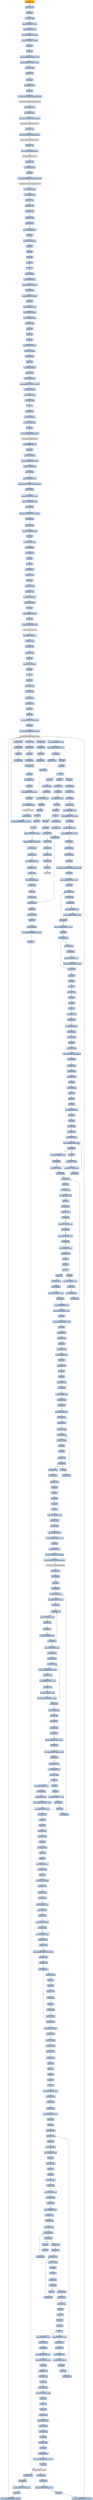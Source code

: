 digraph G {
node[shape=rectangle,style=filled,fillcolor=lightsteelblue,color=lightsteelblue]
bgcolor="transparent"
a0x0040480ccall_0x0040778c[label="start\ncall 0x0040778c",color="lightgrey",fillcolor="orange"];
a0x0040778cmovl_edi_edi[label="0x0040778c\nmovl %edi, %edi"];
a0x0040778epushl_ebp[label="0x0040778e\npushl %ebp"];
a0x0040778fmovl_esp_ebp[label="0x0040778f\nmovl %esp, %ebp"];
a0x00407791subl_0x10UINT8_esp[label="0x00407791\nsubl $0x10<UINT8>, %esp"];
a0x00407794movl_0x00420124_eax[label="0x00407794\nmovl 0x00420124, %eax"];
a0x00407799andl_0x0UINT8__8ebp_[label="0x00407799\nandl $0x0<UINT8>, -8(%ebp)"];
a0x0040779dandl_0x0UINT8__4ebp_[label="0x0040779d\nandl $0x0<UINT8>, -4(%ebp)"];
a0x004077a1pushl_ebx[label="0x004077a1\npushl %ebx"];
a0x004077a2pushl_edi[label="0x004077a2\npushl %edi"];
a0x004077a3movl_0xbb40e64eUINT32_edi[label="0x004077a3\nmovl $0xbb40e64e<UINT32>, %edi"];
a0x004077a8movl_0xffff0000UINT32_ebx[label="0x004077a8\nmovl $0xffff0000<UINT32>, %ebx"];
a0x004077adcmpl_edi_eax[label="0x004077ad\ncmpl %edi, %eax"];
a0x004077afje_0x004077be[label="0x004077af\nje 0x004077be"];
a0x004077bepushl_esi[label="0x004077be\npushl %esi"];
a0x004077bfleal__8ebp__eax[label="0x004077bf\nleal -8(%ebp), %eax"];
a0x004077c2pushl_eax[label="0x004077c2\npushl %eax"];
a0x004077c3call_GetSystemTimeAsFileTime_kernel32_dll[label="0x004077c3\ncall GetSystemTimeAsFileTime@kernel32.dll"];
GetSystemTimeAsFileTime_kernel32_dll[label="GetSystemTimeAsFileTime@kernel32.dll",color="lightgrey",fillcolor="lightgrey"];
a0x004077c9movl__4ebp__esi[label="0x004077c9\nmovl -4(%ebp), %esi"];
a0x004077ccxorl__8ebp__esi[label="0x004077cc\nxorl -8(%ebp), %esi"];
a0x004077cfcall_GetCurrentProcessId_kernel32_dll[label="0x004077cf\ncall GetCurrentProcessId@kernel32.dll"];
GetCurrentProcessId_kernel32_dll[label="GetCurrentProcessId@kernel32.dll",color="lightgrey",fillcolor="lightgrey"];
a0x004077d5xorl_eax_esi[label="0x004077d5\nxorl %eax, %esi"];
a0x004077d7call_GetCurrentThreadId_kernel32_dll[label="0x004077d7\ncall GetCurrentThreadId@kernel32.dll"];
GetCurrentThreadId_kernel32_dll[label="GetCurrentThreadId@kernel32.dll",color="lightgrey",fillcolor="lightgrey"];
a0x004077ddxorl_eax_esi[label="0x004077dd\nxorl %eax, %esi"];
a0x004077dfcall_GetTickCount_kernel32_dll[label="0x004077df\ncall GetTickCount@kernel32.dll"];
GetTickCount_kernel32_dll[label="GetTickCount@kernel32.dll",color="lightgrey",fillcolor="lightgrey"];
a0x004077e5xorl_eax_esi[label="0x004077e5\nxorl %eax, %esi"];
a0x004077e7leal__16ebp__eax[label="0x004077e7\nleal -16(%ebp), %eax"];
a0x004077eapushl_eax[label="0x004077ea\npushl %eax"];
a0x004077ebcall_QueryPerformanceCounter_kernel32_dll[label="0x004077eb\ncall QueryPerformanceCounter@kernel32.dll"];
QueryPerformanceCounter_kernel32_dll[label="QueryPerformanceCounter@kernel32.dll",color="lightgrey",fillcolor="lightgrey"];
a0x004077f1movl__12ebp__eax[label="0x004077f1\nmovl -12(%ebp), %eax"];
a0x004077f4xorl__16ebp__eax[label="0x004077f4\nxorl -16(%ebp), %eax"];
a0x004077f7xorl_eax_esi[label="0x004077f7\nxorl %eax, %esi"];
a0x004077f9cmpl_edi_esi[label="0x004077f9\ncmpl %edi, %esi"];
a0x004077fbjne_0x00407804[label="0x004077fb\njne 0x00407804"];
a0x00407804testl_esi_ebx[label="0x00407804\ntestl %esi, %ebx"];
a0x00407806jne_0x0040780f[label="0x00407806\njne 0x0040780f"];
a0x0040780fmovl_esi_0x00420124[label="0x0040780f\nmovl %esi, 0x00420124"];
a0x00407815notl_esi[label="0x00407815\nnotl %esi"];
a0x00407817movl_esi_0x00420128[label="0x00407817\nmovl %esi, 0x00420128"];
a0x0040781dpopl_esi[label="0x0040781d\npopl %esi"];
a0x0040781epopl_edi[label="0x0040781e\npopl %edi"];
a0x0040781fpopl_ebx[label="0x0040781f\npopl %ebx"];
a0x00407820leave_[label="0x00407820\nleave "];
a0x00407821ret[label="0x00407821\nret"];
a0x00404811jmp_0x0040468e[label="0x00404811\njmp 0x0040468e"];
a0x0040468epushl_0x58UINT8[label="0x0040468e\npushl $0x58<UINT8>"];
a0x00404690pushl_0x41ecc0UINT32[label="0x00404690\npushl $0x41ecc0<UINT32>"];
a0x00404695call_0x00407570[label="0x00404695\ncall 0x00407570"];
a0x00407570pushl_0x407600UINT32[label="0x00407570\npushl $0x407600<UINT32>"];
a0x00407575pushl_fs_0[label="0x00407575\npushl %fs:0"];
a0x0040757cmovl_0x10esp__eax[label="0x0040757c\nmovl 0x10(%esp), %eax"];
a0x00407580movl_ebp_0x10esp_[label="0x00407580\nmovl %ebp, 0x10(%esp)"];
a0x00407584leal_0x10esp__ebp[label="0x00407584\nleal 0x10(%esp), %ebp"];
a0x00407588subl_eax_esp[label="0x00407588\nsubl %eax, %esp"];
a0x0040758apushl_ebx[label="0x0040758a\npushl %ebx"];
a0x0040758bpushl_esi[label="0x0040758b\npushl %esi"];
a0x0040758cpushl_edi[label="0x0040758c\npushl %edi"];
a0x0040758dmovl_0x00420124_eax[label="0x0040758d\nmovl 0x00420124, %eax"];
a0x00407592xorl_eax__4ebp_[label="0x00407592\nxorl %eax, -4(%ebp)"];
a0x00407595xorl_ebp_eax[label="0x00407595\nxorl %ebp, %eax"];
a0x00407597pushl_eax[label="0x00407597\npushl %eax"];
a0x00407598movl_esp__24ebp_[label="0x00407598\nmovl %esp, -24(%ebp)"];
a0x0040759bpushl__8ebp_[label="0x0040759b\npushl -8(%ebp)"];
a0x0040759emovl__4ebp__eax[label="0x0040759e\nmovl -4(%ebp), %eax"];
a0x004075a1movl_0xfffffffeUINT32__4ebp_[label="0x004075a1\nmovl $0xfffffffe<UINT32>, -4(%ebp)"];
a0x004075a8movl_eax__8ebp_[label="0x004075a8\nmovl %eax, -8(%ebp)"];
a0x004075ableal__16ebp__eax[label="0x004075ab\nleal -16(%ebp), %eax"];
a0x004075aemovl_eax_fs_0[label="0x004075ae\nmovl %eax, %fs:0"];
a0x004075b4ret[label="0x004075b4\nret"];
a0x0040469axorl_esi_esi[label="0x0040469a\nxorl %esi, %esi"];
a0x0040469cmovl_esi__4ebp_[label="0x0040469c\nmovl %esi, -4(%ebp)"];
a0x0040469fleal__104ebp__eax[label="0x0040469f\nleal -104(%ebp), %eax"];
a0x004046a2pushl_eax[label="0x004046a2\npushl %eax"];
a0x004046a3call_GetStartupInfoA_kernel32_dll[label="0x004046a3\ncall GetStartupInfoA@kernel32.dll"];
GetStartupInfoA_kernel32_dll[label="GetStartupInfoA@kernel32.dll",color="lightgrey",fillcolor="lightgrey"];
a0x004046a9pushl_0xfffffffeUINT8[label="0x004046a9\npushl $0xfffffffe<UINT8>"];
a0x004046abpopl_edi[label="0x004046ab\npopl %edi"];
a0x004046acmovl_edi__4ebp_[label="0x004046ac\nmovl %edi, -4(%ebp)"];
a0x004046afmovl_0x5a4dUINT32_eax[label="0x004046af\nmovl $0x5a4d<UINT32>, %eax"];
a0x004046b4cmpw_ax_0x00400000[label="0x004046b4\ncmpw %ax, 0x00400000"];
a0x004046bbjne_0x004046f5[label="0x004046bb\njne 0x004046f5"];
a0x004046bdmovl_0x0040003c_eax[label="0x004046bd\nmovl 0x0040003c, %eax"];
a0x004046c2cmpl_0x4550UINT32_0x400000eax_[label="0x004046c2\ncmpl $0x4550<UINT32>, 0x400000(%eax)"];
a0x004046ccjne_0x004046f5[label="0x004046cc\njne 0x004046f5"];
a0x004046cemovl_0x10bUINT32_ecx[label="0x004046ce\nmovl $0x10b<UINT32>, %ecx"];
a0x004046d3cmpw_cx_0x400018eax_[label="0x004046d3\ncmpw %cx, 0x400018(%eax)"];
a0x004046dajne_0x004046f5[label="0x004046da\njne 0x004046f5"];
a0x004046dccmpl_0xeUINT8_0x400074eax_[label="0x004046dc\ncmpl $0xe<UINT8>, 0x400074(%eax)"];
a0x004046e3jbe_0x004046f5[label="0x004046e3\njbe 0x004046f5"];
a0x004046e5xorl_ecx_ecx[label="0x004046e5\nxorl %ecx, %ecx"];
a0x004046e7cmpl_esi_0x4000e8eax_[label="0x004046e7\ncmpl %esi, 0x4000e8(%eax)"];
a0x004046edsetne_cl[label="0x004046ed\nsetne %cl"];
a0x004046f0movl_ecx__28ebp_[label="0x004046f0\nmovl %ecx, -28(%ebp)"];
a0x004046f3jmp_0x004046f8[label="0x004046f3\njmp 0x004046f8"];
a0x004046f8xorl_ebx_ebx[label="0x004046f8\nxorl %ebx, %ebx"];
a0x004046faincl_ebx[label="0x004046fa\nincl %ebx"];
a0x004046fbpushl_ebx[label="0x004046fb\npushl %ebx"];
a0x004046fccall_0x004074c3[label="0x004046fc\ncall 0x004074c3"];
a0x004074c3movl_edi_edi[label="0x004074c3\nmovl %edi, %edi"];
a0x004074c5pushl_ebp[label="0x004074c5\npushl %ebp"];
a0x004074c6movl_esp_ebp[label="0x004074c6\nmovl %esp, %ebp"];
a0x004074c8xorl_eax_eax[label="0x004074c8\nxorl %eax, %eax"];
a0x004074cacmpl_eax_0x8ebp_[label="0x004074ca\ncmpl %eax, 0x8(%ebp)"];
a0x004074cdpushl_0x0UINT8[label="0x004074cd\npushl $0x0<UINT8>"];
a0x004074cfsete_al[label="0x004074cf\nsete %al"];
a0x004074d2pushl_0x1000UINT32[label="0x004074d2\npushl $0x1000<UINT32>"];
a0x004074d7pushl_eax[label="0x004074d7\npushl %eax"];
a0x004074d8call_HeapCreate_kernel32_dll[label="0x004074d8\ncall HeapCreate@kernel32.dll"];
HeapCreate_kernel32_dll[label="HeapCreate@kernel32.dll",color="lightgrey",fillcolor="lightgrey"];
a0x004074demovl_eax_0x004fe7c4[label="0x004074de\nmovl %eax, 0x004fe7c4"];
a0x004074e3testl_eax_eax[label="0x004074e3\ntestl %eax, %eax"];
a0x004074e5jne_0x004074e9[label="0x004074e5\njne 0x004074e9"];
a0x004074e9xorl_eax_eax[label="0x004074e9\nxorl %eax, %eax"];
a0x004074ebincl_eax[label="0x004074eb\nincl %eax"];
a0x004074ecmovl_eax_0x004feb10[label="0x004074ec\nmovl %eax, 0x004feb10"];
a0x004074f1popl_ebp[label="0x004074f1\npopl %ebp"];
a0x004074f2ret[label="0x004074f2\nret"];
a0x00404701popl_ecx[label="0x00404701\npopl %ecx"];
a0x00404702testl_eax_eax[label="0x00404702\ntestl %eax, %eax"];
a0x00404704jne_0x0040470e[label="0x00404704\njne 0x0040470e"];
a0x0040470ecall_0x00405d52[label="0x0040470e\ncall 0x00405d52"];
a0x00405d52movl_edi_edi[label="0x00405d52\nmovl %edi, %edi"];
a0x00405d54pushl_esi[label="0x00405d54\npushl %esi"];
a0x00405d55pushl_edi[label="0x00405d55\npushl %edi"];
a0x00405d56movl_0x41c28cUINT32_esi[label="0x00405d56\nmovl $0x41c28c<UINT32>, %esi"];
a0x00405d5bpushl_esi[label="0x00405d5b\npushl %esi"];
a0x00405d5ccall_GetModuleHandleW_kernel32_dll[label="0x00405d5c\ncall GetModuleHandleW@kernel32.dll"];
GetModuleHandleW_kernel32_dll[label="GetModuleHandleW@kernel32.dll",color="lightgrey",fillcolor="lightgrey"];
a0x00405d62testl_eax_eax[label="0x00405d62\ntestl %eax, %eax"];
a0x00405d64jne_0x00405d6d[label="0x00405d64\njne 0x00405d6d"];
a0x00405d66pushl_esi[label="0x00405d66\npushl %esi"];
a0x00405d67call_0x00406589[label="0x00405d67\ncall 0x00406589"];
a0x00406589movl_edi_edi[label="0x00406589\nmovl %edi, %edi"];
a0x0040658bpushl_ebp[label="0x0040658b\npushl %ebp"];
a0x0040658cmovl_esp_ebp[label="0x0040658c\nmovl %esp, %ebp"];
a0x0040658epushl_edi[label="0x0040658e\npushl %edi"];
a0x0040658fmovl_0x3e8UINT32_edi[label="0x0040658f\nmovl $0x3e8<UINT32>, %edi"];
a0x00406594pushl_edi[label="0x00406594\npushl %edi"];
a0x00406595call_Sleep_kernel32_dll[label="0x00406595\ncall Sleep@kernel32.dll"];
Sleep_kernel32_dll[label="Sleep@kernel32.dll",color="lightgrey",fillcolor="lightgrey"];
a0x0040659bpushl_0x8ebp_[label="0x0040659b\npushl 0x8(%ebp)"];
a0x0040659ecall_GetModuleHandleW_kernel32_dll[label="0x0040659e\ncall GetModuleHandleW@kernel32.dll"];
a0x004065a4addl_0x3e8UINT32_edi[label="0x004065a4\naddl $0x3e8<UINT32>, %edi"];
a0x004065aacmpl_0xea60UINT32_edi[label="0x004065aa\ncmpl $0xea60<UINT32>, %edi"];
a0x004065b0ja_0x004065b6[label="0x004065b0\nja 0x004065b6"];
a0x004065b2testl_eax_eax[label="0x004065b2\ntestl %eax, %eax"];
a0x004065b4je_0x00406594[label="0x004065b4\nje 0x00406594"];
a0x004065b6popl_edi[label="0x004065b6\npopl %edi"];
a0x004065b7popl_ebp[label="0x004065b7\npopl %ebp"];
a0x004065b8ret[label="0x004065b8\nret"];
a0x00405d6cpopl_ecx[label="0x00405d6c\npopl %ecx"];
a0x00405d6dmovl_eax_edi[label="0x00405d6d\nmovl %eax, %edi"];
a0x00405d6ftestl_edi_edi[label="0x00405d6f\ntestl %edi, %edi"];
a0x00405d71je_0x00405ed5[label="0x00405d71\nje 0x00405ed5"];
a0x00405ed5call_0x004059f2[label="0x00405ed5\ncall 0x004059f2"];
a0x004059f2movl_0x004202a0_eax[label="0x004059f2\nmovl 0x004202a0, %eax"];
a0x004059f7cmpl_0xffffffffUINT8_eax[label="0x004059f7\ncmpl $0xffffffff<UINT8>, %eax"];
a0x004059faje_0x00405a12[label="0x004059fa\nje 0x00405a12"];
a0x00405a12movl_0x004202a4_eax[label="0x00405a12\nmovl 0x004202a4, %eax"];
a0x00405a17cmpl_0xffffffffUINT8_eax[label="0x00405a17\ncmpl $0xffffffff<UINT8>, %eax"];
a0x00405a1aje_0x00405a2a[label="0x00405a1a\nje 0x00405a2a"];
a0x00405a2ajmp_0x00408b37[label="0x00405a2a\njmp 0x00408b37"];
a0x00408b37movl_edi_edi[label="0x00408b37\nmovl %edi, %edi"];
a0x00408b39pushl_ebx[label="0x00408b39\npushl %ebx"];
a0x00408b3amovl_DeleteCriticalSection_kernel32_dll_ebx[label="0x00408b3a\nmovl DeleteCriticalSection@kernel32.dll, %ebx"];
a0x00408b40pushl_esi[label="0x00408b40\npushl %esi"];
a0x00408b41movl_0x4203f0UINT32_esi[label="0x00408b41\nmovl $0x4203f0<UINT32>, %esi"];
a0x00408b46pushl_edi[label="0x00408b46\npushl %edi"];
a0x00408b47movl_esi__edi[label="0x00408b47\nmovl (%esi), %edi"];
a0x00408b49testl_edi_edi[label="0x00408b49\ntestl %edi, %edi"];
a0x00408b4bje_0x00408b60[label="0x00408b4b\nje 0x00408b60"];
a0x00408b60addl_0x8UINT8_esi[label="0x00408b60\naddl $0x8<UINT8>, %esi"];
a0x00408b63cmpl_0x420510UINT32_esi[label="0x00408b63\ncmpl $0x420510<UINT32>, %esi"];
a0x00408b69jl_0x00408b47[label="0x00408b69\njl 0x00408b47"];
a0x00408b6bmovl_0x4203f0UINT32_esi[label="0x00408b6b\nmovl $0x4203f0<UINT32>, %esi"];
a0x00408b70popl_edi[label="0x00408b70\npopl %edi"];
a0x00408b71movl_esi__eax[label="0x00408b71\nmovl (%esi), %eax"];
a0x00408b73testl_eax_eax[label="0x00408b73\ntestl %eax, %eax"];
a0x00408b75je_0x00408b80[label="0x00408b75\nje 0x00408b80"];
a0x00408b80addl_0x8UINT8_esi[label="0x00408b80\naddl $0x8<UINT8>, %esi"];
a0x00408b83cmpl_0x420510UINT32_esi[label="0x00408b83\ncmpl $0x420510<UINT32>, %esi"];
a0x00408b89jl_0x00408b71[label="0x00408b89\njl 0x00408b71"];
a0x00408b8bpopl_esi[label="0x00408b8b\npopl %esi"];
a0x00408b8cpopl_ebx[label="0x00408b8c\npopl %ebx"];
a0x00408b8dret[label="0x00408b8d\nret"];
a0x00405edaxorl_eax_eax[label="0x00405eda\nxorl %eax, %eax"];
a0x00405edcpopl_edi[label="0x00405edc\npopl %edi"];
a0x00405eddpopl_esi[label="0x00405edd\npopl %esi"];
a0x00405ederet[label="0x00405ede\nret"];
a0x00404713testl_eax_eax[label="0x00404713\ntestl %eax, %eax"];
a0x00404715jne_0x0040471f[label="0x00404715\njne 0x0040471f"];
a0x00404717pushl_0x10UINT8[label="0x00404717\npushl $0x10<UINT8>"];
a0x00404719call_0x0040461e[label="0x00404719\ncall 0x0040461e"];
a0x0040461emovl_edi_edi[label="0x0040461e\nmovl %edi, %edi"];
a0x00404620pushl_ebp[label="0x00404620\npushl %ebp"];
a0x00404621movl_esp_ebp[label="0x00404621\nmovl %esp, %ebp"];
a0x00404623cmpl_0x1UINT8_0x004fe024[label="0x00404623\ncmpl $0x1<UINT8>, 0x004fe024"];
a0x0040462ajne_0x00404631[label="0x0040462a\njne 0x00404631"];
a0x00404631pushl_0x8ebp_[label="0x00404631\npushl 0x8(%ebp)"];
a0x00404634call_0x00406939[label="0x00404634\ncall 0x00406939"];
a0x00406939movl_edi_edi[label="0x00406939\nmovl %edi, %edi"];
a0x0040693bpushl_ebp[label="0x0040693b\npushl %ebp"];
a0x0040693cmovl_esp_ebp[label="0x0040693c\nmovl %esp, %ebp"];
a0x0040693epushl_ecx[label="0x0040693e\npushl %ecx"];
a0x0040693fpushl_ecx[label="0x0040693f\npushl %ecx"];
a0x00406940pushl_ebx[label="0x00406940\npushl %ebx"];
a0x00406941movl_0x8ebp__ebx[label="0x00406941\nmovl 0x8(%ebp), %ebx"];
a0x00406944pushl_esi[label="0x00406944\npushl %esi"];
a0x00406945pushl_edi[label="0x00406945\npushl %edi"];
a0x00406946xorl_esi_esi[label="0x00406946\nxorl %esi, %esi"];
a0x00406948xorl_edi_edi[label="0x00406948\nxorl %edi, %edi"];
a0x0040694amovl_edi__4ebp_[label="0x0040694a\nmovl %edi, -4(%ebp)"];
a0x0040694dcmpl_0x4202b8edi8__ebx[label="0x0040694d\ncmpl 0x4202b8(,%edi,8), %ebx"];
a0x00406954je_0x0040695f[label="0x00406954\nje 0x0040695f"];
a0x00406956incl_edi[label="0x00406956\nincl %edi"];
a0x00406957movl_edi__4ebp_[label="0x00406957\nmovl %edi, -4(%ebp)"];
a0x0040695acmpl_0x17UINT8_edi[label="0x0040695a\ncmpl $0x17<UINT8>, %edi"];
a0x0040695djb_0x0040694d[label="0x0040695d\njb 0x0040694d"];
a0x0040695fcmpl_0x17UINT8_edi[label="0x0040695f\ncmpl $0x17<UINT8>, %edi"];
a0x00406962jae_0x00406adf[label="0x00406962\njae 0x00406adf"];
a0x00406968pushl_0x3UINT8[label="0x00406968\npushl $0x3<UINT8>"];
a0x0040696acall_0x004119bf[label="0x0040696a\ncall 0x004119bf"];
a0x004119bfmovl_edi_edi[label="0x004119bf\nmovl %edi, %edi"];
a0x004119c1pushl_ebp[label="0x004119c1\npushl %ebp"];
a0x004119c2movl_esp_ebp[label="0x004119c2\nmovl %esp, %ebp"];
a0x004119c4movl_0x8ebp__ecx[label="0x004119c4\nmovl 0x8(%ebp), %ecx"];
a0x004119c7pushl_esi[label="0x004119c7\npushl %esi"];
a0x004119c8xorl_esi_esi[label="0x004119c8\nxorl %esi, %esi"];
a0x004119cacmpl_esi_ecx[label="0x004119ca\ncmpl %esi, %ecx"];
a0x004119ccjl_0x004119ec[label="0x004119cc\njl 0x004119ec"];
a0x004119cecmpl_0x2UINT8_ecx[label="0x004119ce\ncmpl $0x2<UINT8>, %ecx"];
a0x004119d1jle_0x004119df[label="0x004119d1\njle 0x004119df"];
a0x004119d3cmpl_0x3UINT8_ecx[label="0x004119d3\ncmpl $0x3<UINT8>, %ecx"];
a0x004119d6jne_0x004119ec[label="0x004119d6\njne 0x004119ec"];
a0x004119d8movl_0x004fe024_eax[label="0x004119d8\nmovl 0x004fe024, %eax"];
a0x004119ddjmp_0x00411a07[label="0x004119dd\njmp 0x00411a07"];
a0x00411a07popl_esi[label="0x00411a07\npopl %esi"];
a0x00411a08popl_ebp[label="0x00411a08\npopl %ebp"];
a0x00411a09ret[label="0x00411a09\nret"];
a0x0040696fpopl_ecx[label="0x0040696f\npopl %ecx"];
a0x00406970cmpl_0x1UINT8_eax[label="0x00406970\ncmpl $0x1<UINT8>, %eax"];
a0x00406973je_0x00406aad[label="0x00406973\nje 0x00406aad"];
a0x00406979pushl_0x3UINT8[label="0x00406979\npushl $0x3<UINT8>"];
a0x0040697bcall_0x004119bf[label="0x0040697b\ncall 0x004119bf"];
a0x00406980popl_ecx[label="0x00406980\npopl %ecx"];
a0x00406981testl_eax_eax[label="0x00406981\ntestl %eax, %eax"];
a0x00406983jne_0x00406992[label="0x00406983\njne 0x00406992"];
a0x00406992cmpl_0xfcUINT32_ebx[label="0x00406992\ncmpl $0xfc<UINT32>, %ebx"];
a0x00406998je_0x00406adf[label="0x00406998\nje 0x00406adf"];
a0x0040699epushl_0x41c8b0UINT32[label="0x0040699e\npushl $0x41c8b0<UINT32>"];
a0x004069a3movl_0x314UINT32_ebx[label="0x004069a3\nmovl $0x314<UINT32>, %ebx"];
a0x004069a8pushl_ebx[label="0x004069a8\npushl %ebx"];
a0x004069a9movl_0x4fe3a0UINT32_edi[label="0x004069a9\nmovl $0x4fe3a0<UINT32>, %edi"];
a0x004069aepushl_edi[label="0x004069ae\npushl %edi"];
a0x004069afcall_0x004055e0[label="0x004069af\ncall 0x004055e0"];
a0x004055e0movl_edi_edi[label="0x004055e0\nmovl %edi, %edi"];
a0x004055e2pushl_ebp[label="0x004055e2\npushl %ebp"];
a0x004055e3movl_esp_ebp[label="0x004055e3\nmovl %esp, %ebp"];
a0x004055e5movl_0x8ebp__ecx[label="0x004055e5\nmovl 0x8(%ebp), %ecx"];
a0x004055e8pushl_ebx[label="0x004055e8\npushl %ebx"];
a0x004055e9xorl_ebx_ebx[label="0x004055e9\nxorl %ebx, %ebx"];
a0x004055ebpushl_esi[label="0x004055eb\npushl %esi"];
a0x004055ecpushl_edi[label="0x004055ec\npushl %edi"];
a0x004055edcmpl_ebx_ecx[label="0x004055ed\ncmpl %ebx, %ecx"];
a0x004055efje_0x004055f8[label="0x004055ef\nje 0x004055f8"];
a0x004055f1movl_0xcebp__edi[label="0x004055f1\nmovl 0xc(%ebp), %edi"];
a0x004055f4cmpl_ebx_edi[label="0x004055f4\ncmpl %ebx, %edi"];
a0x004055f6ja_0x00405613[label="0x004055f6\nja 0x00405613"];
a0x00405613movl_0x10ebp__esi[label="0x00405613\nmovl 0x10(%ebp), %esi"];
a0x00405616cmpl_ebx_esi[label="0x00405616\ncmpl %ebx, %esi"];
a0x00405618jne_0x0040561e[label="0x00405618\njne 0x0040561e"];
a0x0040561emovl_ecx_edx[label="0x0040561e\nmovl %ecx, %edx"];
a0x00405620movb_esi__al[label="0x00405620\nmovb (%esi), %al"];
a0x00405622movb_al_edx_[label="0x00405622\nmovb %al, (%edx)"];
a0x00405624incl_edx[label="0x00405624\nincl %edx"];
a0x00405625incl_esi[label="0x00405625\nincl %esi"];
a0x00405626cmpb_bl_al[label="0x00405626\ncmpb %bl, %al"];
a0x00405628je_0x0040562d[label="0x00405628\nje 0x0040562d"];
a0x0040562adecl_edi[label="0x0040562a\ndecl %edi"];
a0x0040562bjne_0x00405620[label="0x0040562b\njne 0x00405620"];
a0x0040562dcmpl_ebx_edi[label="0x0040562d\ncmpl %ebx, %edi"];
a0x0040562fjne_0x00405641[label="0x0040562f\njne 0x00405641"];
a0x00405641xorl_eax_eax[label="0x00405641\nxorl %eax, %eax"];
a0x00405643popl_edi[label="0x00405643\npopl %edi"];
a0x00405644popl_esi[label="0x00405644\npopl %esi"];
a0x00405645popl_ebx[label="0x00405645\npopl %ebx"];
a0x00405646popl_ebp[label="0x00405646\npopl %ebp"];
a0x00405647ret[label="0x00405647\nret"];
a0x004069b4addl_0xcUINT8_esp[label="0x004069b4\naddl $0xc<UINT8>, %esp"];
a0x004069b7testl_eax_eax[label="0x004069b7\ntestl %eax, %eax"];
a0x004069b9je_0x004069c8[label="0x004069b9\nje 0x004069c8"];
a0x004069c8pushl_0x104UINT32[label="0x004069c8\npushl $0x104<UINT32>"];
a0x004069cdmovl_0x4fe3b9UINT32_esi[label="0x004069cd\nmovl $0x4fe3b9<UINT32>, %esi"];
a0x004069d2pushl_esi[label="0x004069d2\npushl %esi"];
a0x004069d3pushl_0x0UINT8[label="0x004069d3\npushl $0x0<UINT8>"];
a0x004069d5movb_0x0UINT8_0x004fe4bd[label="0x004069d5\nmovb $0x0<UINT8>, 0x004fe4bd"];
a0x004069dccall_GetModuleFileNameA_kernel32_dll[label="0x004069dc\ncall GetModuleFileNameA@kernel32.dll"];
GetModuleFileNameA_kernel32_dll[label="GetModuleFileNameA@kernel32.dll",color="lightgrey",fillcolor="lightgrey"];
a0x004069e2testl_eax_eax[label="0x004069e2\ntestl %eax, %eax"];
a0x004069e4jne_0x00406a0c[label="0x004069e4\njne 0x00406a0c"];
a0x00406a0cpushl_esi[label="0x00406a0c\npushl %esi"];
a0x00406a0dcall_0x00404170[label="0x00406a0d\ncall 0x00404170"];
a0x00404170movl_0x4esp__ecx[label="0x00404170\nmovl 0x4(%esp), %ecx"];
a0x00404174testl_0x3UINT32_ecx[label="0x00404174\ntestl $0x3<UINT32>, %ecx"];
a0x0040417aje_0x004041a0[label="0x0040417a\nje 0x004041a0"];
a0x0040417cmovb_ecx__al[label="0x0040417c\nmovb (%ecx), %al"];
a0x0040417eaddl_0x1UINT8_ecx[label="0x0040417e\naddl $0x1<UINT8>, %ecx"];
a0x00404181testb_al_al[label="0x00404181\ntestb %al, %al"];
a0x00404183je_0x004041d3[label="0x00404183\nje 0x004041d3"];
a0x00404185testl_0x3UINT32_ecx[label="0x00404185\ntestl $0x3<UINT32>, %ecx"];
a0x0040418bjne_0x0040417c[label="0x0040418b\njne 0x0040417c"];
a0x0040418daddl_0x0UINT32_eax[label="0x0040418d\naddl $0x0<UINT32>, %eax"];
a0x00404192leal_esp__esp[label="0x00404192\nleal (%esp), %esp"];
a0x00404199leal_esp__esp[label="0x00404199\nleal (%esp), %esp"];
a0x004041a0movl_ecx__eax[label="0x004041a0\nmovl (%ecx), %eax"];
a0x004041a2movl_0x7efefeffUINT32_edx[label="0x004041a2\nmovl $0x7efefeff<UINT32>, %edx"];
a0x004041a7addl_eax_edx[label="0x004041a7\naddl %eax, %edx"];
a0x004041a9xorl_0xffffffffUINT8_eax[label="0x004041a9\nxorl $0xffffffff<UINT8>, %eax"];
a0x004041acxorl_edx_eax[label="0x004041ac\nxorl %edx, %eax"];
a0x004041aeaddl_0x4UINT8_ecx[label="0x004041ae\naddl $0x4<UINT8>, %ecx"];
a0x004041b1testl_0x81010100UINT32_eax[label="0x004041b1\ntestl $0x81010100<UINT32>, %eax"];
a0x004041b6je_0x004041a0[label="0x004041b6\nje 0x004041a0"];
a0x004041b8movl__4ecx__eax[label="0x004041b8\nmovl -4(%ecx), %eax"];
a0x004041bbtestb_al_al[label="0x004041bb\ntestb %al, %al"];
a0x004041bdje_0x004041f1[label="0x004041bd\nje 0x004041f1"];
a0x004041bftestb_ah_ah[label="0x004041bf\ntestb %ah, %ah"];
a0x004041c1je_0x004041e7[label="0x004041c1\nje 0x004041e7"];
a0x004041c3testl_0xff0000UINT32_eax[label="0x004041c3\ntestl $0xff0000<UINT32>, %eax"];
a0x004041c8je_0x004041dd[label="0x004041c8\nje 0x004041dd"];
a0x004041catestl_0xff000000UINT32_eax[label="0x004041ca\ntestl $0xff000000<UINT32>, %eax"];
a0x004041cfje_0x004041d3[label="0x004041cf\nje 0x004041d3"];
a0x004041d3leal__1ecx__eax[label="0x004041d3\nleal -1(%ecx), %eax"];
a0x004041d6movl_0x4esp__ecx[label="0x004041d6\nmovl 0x4(%esp), %ecx"];
a0x004041dasubl_ecx_eax[label="0x004041da\nsubl %ecx, %eax"];
a0x004041dcret[label="0x004041dc\nret"];
a0x00406a12incl_eax[label="0x00406a12\nincl %eax"];
a0x00406a13popl_ecx[label="0x00406a13\npopl %ecx"];
a0x00406a14cmpl_0x3cUINT8_eax[label="0x00406a14\ncmpl $0x3c<UINT8>, %eax"];
a0x00406a17jbe_0x00406a51[label="0x00406a17\njbe 0x00406a51"];
a0x00406a19pushl_esi[label="0x00406a19\npushl %esi"];
a0x00406a1acall_0x00404170[label="0x00406a1a\ncall 0x00404170"];
a0x00406a1fsubl_0x3bUINT8_esi[label="0x00406a1f\nsubl $0x3b<UINT8>, %esi"];
a0x00406a22addl_esi_eax[label="0x00406a22\naddl %esi, %eax"];
a0x00406a24pushl_0x3UINT8[label="0x00406a24\npushl $0x3<UINT8>"];
a0x00406a26movl_0x4fe6b4UINT32_ecx[label="0x00406a26\nmovl $0x4fe6b4<UINT32>, %ecx"];
a0x00406a2bpushl_0x41c894UINT32[label="0x00406a2b\npushl $0x41c894<UINT32>"];
a0x00406a30subl_eax_ecx[label="0x00406a30\nsubl %eax, %ecx"];
a0x00406a32pushl_ecx[label="0x00406a32\npushl %ecx"];
a0x00406a33pushl_eax[label="0x00406a33\npushl %eax"];
a0x00406a34call_0x0041190a[label="0x00406a34\ncall 0x0041190a"];
a0x0041190amovl_edi_edi[label="0x0041190a\nmovl %edi, %edi"];
a0x0041190cpushl_ebp[label="0x0041190c\npushl %ebp"];
a0x0041190dmovl_esp_ebp[label="0x0041190d\nmovl %esp, %ebp"];
a0x0041190fpushl_ebx[label="0x0041190f\npushl %ebx"];
a0x00411910pushl_esi[label="0x00411910\npushl %esi"];
a0x00411911movl_0x8ebp__esi[label="0x00411911\nmovl 0x8(%ebp), %esi"];
a0x00411914xorl_ebx_ebx[label="0x00411914\nxorl %ebx, %ebx"];
a0x00411916pushl_edi[label="0x00411916\npushl %edi"];
a0x00411917cmpl_ebx_0x14ebp_[label="0x00411917\ncmpl %ebx, 0x14(%ebp)"];
a0x0041191ajne_0x0041192c[label="0x0041191a\njne 0x0041192c"];
a0x0041192ccmpl_ebx_esi[label="0x0041192c\ncmpl %ebx, %esi"];
a0x0041192eje_0x00411937[label="0x0041192e\nje 0x00411937"];
a0x00411930movl_0xcebp__edi[label="0x00411930\nmovl 0xc(%ebp), %edi"];
a0x00411933cmpl_ebx_edi[label="0x00411933\ncmpl %ebx, %edi"];
a0x00411935ja_0x00411952[label="0x00411935\nja 0x00411952"];
a0x00411952cmpl_ebx_0x14ebp_[label="0x00411952\ncmpl %ebx, 0x14(%ebp)"];
a0x00411955jne_0x0041195b[label="0x00411955\njne 0x0041195b"];
a0x0041195bmovl_0x10ebp__edx[label="0x0041195b\nmovl 0x10(%ebp), %edx"];
a0x0041195ecmpl_ebx_edx[label="0x0041195e\ncmpl %ebx, %edx"];
a0x00411960jne_0x00411966[label="0x00411960\njne 0x00411966"];
a0x00411966cmpl_0xffffffffUINT8_0x14ebp_[label="0x00411966\ncmpl $0xffffffff<UINT8>, 0x14(%ebp)"];
a0x0041196amovl_esi_eax[label="0x0041196a\nmovl %esi, %eax"];
a0x0041196cjne_0x0041197d[label="0x0041196c\njne 0x0041197d"];
a0x0041197dmovb_edx__cl[label="0x0041197d\nmovb (%edx), %cl"];
a0x0041197fmovb_cl_eax_[label="0x0041197f\nmovb %cl, (%eax)"];
a0x00411981incl_eax[label="0x00411981\nincl %eax"];
a0x00411982incl_edx[label="0x00411982\nincl %edx"];
a0x00411983cmpb_bl_cl[label="0x00411983\ncmpb %bl, %cl"];
a0x00411985je_0x0041198f[label="0x00411985\nje 0x0041198f"];
a0x00411987decl_edi[label="0x00411987\ndecl %edi"];
a0x00411988je_0x0041198f[label="0x00411988\nje 0x0041198f"];
a0x0041198adecl_0x14ebp_[label="0x0041198a\ndecl 0x14(%ebp)"];
a0x0041198djne_0x0041197d[label="0x0041198d\njne 0x0041197d"];
a0x0041198fcmpl_ebx_0x14ebp_[label="0x0041198f\ncmpl %ebx, 0x14(%ebp)"];
a0x00411992jne_0x00411996[label="0x00411992\njne 0x00411996"];
a0x00411994movb_bl_eax_[label="0x00411994\nmovb %bl, (%eax)"];
a0x00411996cmpl_ebx_edi[label="0x00411996\ncmpl %ebx, %edi"];
a0x00411998jne_0x00411925[label="0x00411998\njne 0x00411925"];
a0x00411925xorl_eax_eax[label="0x00411925\nxorl %eax, %eax"];
a0x00411927popl_edi[label="0x00411927\npopl %edi"];
a0x00411928popl_esi[label="0x00411928\npopl %esi"];
a0x00411929popl_ebx[label="0x00411929\npopl %ebx"];
a0x0041192apopl_ebp[label="0x0041192a\npopl %ebp"];
a0x0041192bret[label="0x0041192b\nret"];
a0x00406a39addl_0x14UINT8_esp[label="0x00406a39\naddl $0x14<UINT8>, %esp"];
a0x00406a3ctestl_eax_eax[label="0x00406a3c\ntestl %eax, %eax"];
a0x00406a3eje_0x00406a51[label="0x00406a3e\nje 0x00406a51"];
a0x00406a51xorl_esi_esi[label="0x00406a51\nxorl %esi, %esi"];
a0x00406a53pushl_0x41c890UINT32[label="0x00406a53\npushl $0x41c890<UINT32>"];
a0x00406a58pushl_ebx[label="0x00406a58\npushl %ebx"];
a0x00406a59pushl_edi[label="0x00406a59\npushl %edi"];
a0x00406a5acall_0x00411896[label="0x00406a5a\ncall 0x00411896"];
a0x00411896movl_edi_edi[label="0x00411896\nmovl %edi, %edi"];
a0x00411898pushl_ebp[label="0x00411898\npushl %ebp"];
a0x00411899movl_esp_ebp[label="0x00411899\nmovl %esp, %ebp"];
a0x0041189bmovl_0x8ebp__eax[label="0x0041189b\nmovl 0x8(%ebp), %eax"];
a0x0041189epushl_ebx[label="0x0041189e\npushl %ebx"];
a0x0041189fxorl_ebx_ebx[label="0x0041189f\nxorl %ebx, %ebx"];
a0x004118a1pushl_esi[label="0x004118a1\npushl %esi"];
a0x004118a2pushl_edi[label="0x004118a2\npushl %edi"];
a0x004118a3cmpl_ebx_eax[label="0x004118a3\ncmpl %ebx, %eax"];
a0x004118a5je_0x004118ae[label="0x004118a5\nje 0x004118ae"];
a0x004118a7movl_0xcebp__edi[label="0x004118a7\nmovl 0xc(%ebp), %edi"];
a0x004118aacmpl_ebx_edi[label="0x004118aa\ncmpl %ebx, %edi"];
a0x004118acja_0x004118c9[label="0x004118ac\nja 0x004118c9"];
a0x004118c9movl_0x10ebp__esi[label="0x004118c9\nmovl 0x10(%ebp), %esi"];
a0x004118cccmpl_ebx_esi[label="0x004118cc\ncmpl %ebx, %esi"];
a0x004118cejne_0x004118d4[label="0x004118ce\njne 0x004118d4"];
a0x004118d4movl_eax_edx[label="0x004118d4\nmovl %eax, %edx"];
a0x004118d6cmpb_bl_edx_[label="0x004118d6\ncmpb %bl, (%edx)"];
a0x004118d8je_0x004118de[label="0x004118d8\nje 0x004118de"];
a0x004118daincl_edx[label="0x004118da\nincl %edx"];
a0x004118dbdecl_edi[label="0x004118db\ndecl %edi"];
a0x004118dcjne_0x004118d6[label="0x004118dc\njne 0x004118d6"];
a0x004118decmpl_ebx_edi[label="0x004118de\ncmpl %ebx, %edi"];
a0x004118e0je_0x004118d0[label="0x004118e0\nje 0x004118d0"];
a0x004118e2movb_esi__cl[label="0x004118e2\nmovb (%esi), %cl"];
a0x004118e4movb_cl_edx_[label="0x004118e4\nmovb %cl, (%edx)"];
a0x004118e6incl_edx[label="0x004118e6\nincl %edx"];
a0x004118e7incl_esi[label="0x004118e7\nincl %esi"];
a0x004118e8cmpb_bl_cl[label="0x004118e8\ncmpb %bl, %cl"];
a0x004118eaje_0x004118ef[label="0x004118ea\nje 0x004118ef"];
a0x004118ecdecl_edi[label="0x004118ec\ndecl %edi"];
a0x004118edjne_0x004118e2[label="0x004118ed\njne 0x004118e2"];
a0x004118efcmpl_ebx_edi[label="0x004118ef\ncmpl %ebx, %edi"];
a0x004118f1jne_0x00411903[label="0x004118f1\njne 0x00411903"];
a0x00411903xorl_eax_eax[label="0x00411903\nxorl %eax, %eax"];
a0x00411905popl_edi[label="0x00411905\npopl %edi"];
a0x00411906popl_esi[label="0x00411906\npopl %esi"];
a0x00411907popl_ebx[label="0x00411907\npopl %ebx"];
a0x00411908popl_ebp[label="0x00411908\npopl %ebp"];
a0x00411909ret[label="0x00411909\nret"];
a0x00406a5faddl_0xcUINT8_esp[label="0x00406a5f\naddl $0xc<UINT8>, %esp"];
a0x00406a62testl_eax_eax[label="0x00406a62\ntestl %eax, %eax"];
a0x00406a64je_0x00406a73[label="0x00406a64\nje 0x00406a73"];
a0x00406a73movl__4ebp__eax[label="0x00406a73\nmovl -4(%ebp), %eax"];
a0x00406a76pushl_0x4202bceax8_[label="0x00406a76\npushl 0x4202bc(,%eax,8)"];
a0x00406a7dpushl_ebx[label="0x00406a7d\npushl %ebx"];
a0x00406a7epushl_edi[label="0x00406a7e\npushl %edi"];
a0x00406a7fcall_0x00411896[label="0x00406a7f\ncall 0x00411896"];
a0x00406a84addl_0xcUINT8_esp[label="0x00406a84\naddl $0xc<UINT8>, %esp"];
a0x00406a87testl_eax_eax[label="0x00406a87\ntestl %eax, %eax"];
a0x00406a89je_0x00406a98[label="0x00406a89\nje 0x00406a98"];
a0x00406a98pushl_0x12010UINT32[label="0x00406a98\npushl $0x12010<UINT32>"];
a0x00406a9dpushl_0x41c868UINT32[label="0x00406a9d\npushl $0x41c868<UINT32>"];
a0x00406aa2pushl_edi[label="0x00406aa2\npushl %edi"];
a0x00406aa3call_0x0041172d[label="0x00406aa3\ncall 0x0041172d"];
a0x0041172dmovl_edi_edi[label="0x0041172d\nmovl %edi, %edi"];
a0x0041172fpushl_ebp[label="0x0041172f\npushl %ebp"];
a0x00411730movl_esp_ebp[label="0x00411730\nmovl %esp, %ebp"];
a0x00411732subl_0x14UINT8_esp[label="0x00411732\nsubl $0x14<UINT8>, %esp"];
a0x00411735pushl_ebx[label="0x00411735\npushl %ebx"];
a0x00411736pushl_esi[label="0x00411736\npushl %esi"];
a0x00411737pushl_edi[label="0x00411737\npushl %edi"];
a0x00411738call_0x004058fd[label="0x00411738\ncall 0x004058fd"];
a0x004058fdpushl_0x0UINT8[label="0x004058fd\npushl $0x0<UINT8>"];
a0x004058ffcall_0x0040588b[label="0x004058ff\ncall 0x0040588b"];
a0x0040588bmovl_edi_edi[label="0x0040588b\nmovl %edi, %edi"];
a0x0040588dpushl_ebp[label="0x0040588d\npushl %ebp"];
a0x0040588emovl_esp_ebp[label="0x0040588e\nmovl %esp, %ebp"];
a0x00405890pushl_esi[label="0x00405890\npushl %esi"];
a0x00405891pushl_0x004202a4[label="0x00405891\npushl 0x004202a4"];
a0x00405897movl_TlsGetValue_kernel32_dll_esi[label="0x00405897\nmovl TlsGetValue@kernel32.dll, %esi"];
a0x0040589dcall_esi[label="0x0040589d\ncall %esi"];
TlsGetValue_kernel32_dll[label="TlsGetValue@kernel32.dll",color="lightgrey",fillcolor="lightgrey"];
a0x0040589ftestl_eax_eax[label="0x0040589f\ntestl %eax, %eax"];
a0x004058a1je_0x004058c4[label="0x004058a1\nje 0x004058c4"];
a0x004058c4movl_0x41c28cUINT32_esi[label="0x004058c4\nmovl $0x41c28c<UINT32>, %esi"];
a0x004058c9pushl_esi[label="0x004058c9\npushl %esi"];
a0x004058cacall_GetModuleHandleW_kernel32_dll[label="0x004058ca\ncall GetModuleHandleW@kernel32.dll"];
a0x004058d0testl_eax_eax[label="0x004058d0\ntestl %eax, %eax"];
a0x004058d2jne_0x004058df[label="0x004058d2\njne 0x004058df"];
a0x004058d4pushl_esi[label="0x004058d4\npushl %esi"];
a0x004058d5call_0x00406589[label="0x004058d5\ncall 0x00406589"];
a0x004058dapopl_ecx[label="0x004058da\npopl %ecx"];
a0x004058dbtestl_eax_eax[label="0x004058db\ntestl %eax, %eax"];
a0x004058ddje_0x004058f7[label="0x004058dd\nje 0x004058f7"];
a0x004058f7movl_0x8ebp__eax[label="0x004058f7\nmovl 0x8(%ebp), %eax"];
a0x004058fapopl_esi[label="0x004058fa\npopl %esi"];
a0x004058fbpopl_ebp[label="0x004058fb\npopl %ebp"];
a0x004058fcret[label="0x004058fc\nret"];
a0x00405904popl_ecx[label="0x00405904\npopl %ecx"];
a0x00405905ret[label="0x00405905\nret"];
a0x0041173dandl_0x0UINT8__4ebp_[label="0x0041173d\nandl $0x0<UINT8>, -4(%ebp)"];
a0x00411741cmpl_0x0UINT8_0x004fea04[label="0x00411741\ncmpl $0x0<UINT8>, 0x004fea04"];
a0x00411748movl_eax_ebx[label="0x00411748\nmovl %eax, %ebx"];
a0x0041174ajne_0x004117de[label="0x0041174a\njne 0x004117de"];
a0x004117demovl_0x004fea10_eax[label="0x004117de\nmovl 0x004fea10, %eax"];
a0x004117e3cmpl_ebx_eax[label="0x004117e3\ncmpl %ebx, %eax"];
a0x004117e5je_0x00411836[label="0x004117e5\nje 0x00411836"];
a0x004117e7cmpl_ebx_0x004fea14[label="0x004117e7\ncmpl %ebx, 0x004fea14"];
a0x004117edje_0x00411836[label="0x004117ed\nje 0x00411836"];
a0x004117efpushl_eax[label="0x004117ef\npushl %eax"];
a0x004117f0call_0x00405906[label="0x004117f0\ncall 0x00405906"];
a0x00405906movl_edi_edi[label="0x00405906\nmovl %edi, %edi"];
a0x00405908pushl_ebp[label="0x00405908\npushl %ebp"];
a0x00405909movl_esp_ebp[label="0x00405909\nmovl %esp, %ebp"];
a0x0040590bpushl_esi[label="0x0040590b\npushl %esi"];
a0x0040590cpushl_0x004202a4[label="0x0040590c\npushl 0x004202a4"];
a0x00405912movl_TlsGetValue_kernel32_dll_esi[label="0x00405912\nmovl TlsGetValue@kernel32.dll, %esi"];
a0x00405918call_esi[label="0x00405918\ncall %esi"];
a0x0040591atestl_eax_eax[label="0x0040591a\ntestl %eax, %eax"];
a0x0040591cje_0x0040593f[label="0x0040591c\nje 0x0040593f"];
a0x0040593fmovl_0x41c28cUINT32_esi[label="0x0040593f\nmovl $0x41c28c<UINT32>, %esi"];
a0x00405944pushl_esi[label="0x00405944\npushl %esi"];
a0x00405945call_GetModuleHandleW_kernel32_dll[label="0x00405945\ncall GetModuleHandleW@kernel32.dll"];
a0x0040594btestl_eax_eax[label="0x0040594b\ntestl %eax, %eax"];
a0x0040594djne_0x0040595a[label="0x0040594d\njne 0x0040595a"];
a0x0040594fpushl_esi[label="0x0040594f\npushl %esi"];
a0x00405950call_0x00406589[label="0x00405950\ncall 0x00406589"];
a0x00405955popl_ecx[label="0x00405955\npopl %ecx"];
a0x00405956testl_eax_eax[label="0x00405956\ntestl %eax, %eax"];
a0x00405958je_0x00405972[label="0x00405958\nje 0x00405972"];
a0x00405972movl_0x8ebp__eax[label="0x00405972\nmovl 0x8(%ebp), %eax"];
a0x00405975popl_esi[label="0x00405975\npopl %esi"];
a0x00405976popl_ebp[label="0x00405976\npopl %ebp"];
a0x00405977ret[label="0x00405977\nret"];
a0x004117f5pushl_0x004fea14[label="0x004117f5\npushl 0x004fea14"];
a0x004117fbmovl_eax_esi[label="0x004117fb\nmovl %eax, %esi"];
a0x004117fdcall_0x00405906[label="0x004117fd\ncall 0x00405906"];
a0x00411802popl_ecx[label="0x00411802\npopl %ecx"];
a0x00411803popl_ecx[label="0x00411803\npopl %ecx"];
a0x00411804movl_eax_edi[label="0x00411804\nmovl %eax, %edi"];
a0x00411806testl_esi_esi[label="0x00411806\ntestl %esi, %esi"];
a0x00411808je_0x00411836[label="0x00411808\nje 0x00411836"];
a0x0041180atestl_edi_edi[label="0x0041180a\ntestl %edi, %edi"];
a0x0041180cje_0x00411836[label="0x0041180c\nje 0x00411836"];
a0x0041180ecall_esi[label="0x0041180e\ncall %esi"];
a0x5a858da3[label="0x5a858da3",color="lightgrey",fillcolor="lightgrey"];
a0x0040480ccall_0x0040778c -> a0x0040778cmovl_edi_edi [color="#000000"];
a0x0040778cmovl_edi_edi -> a0x0040778epushl_ebp [color="#000000"];
a0x0040778epushl_ebp -> a0x0040778fmovl_esp_ebp [color="#000000"];
a0x0040778fmovl_esp_ebp -> a0x00407791subl_0x10UINT8_esp [color="#000000"];
a0x00407791subl_0x10UINT8_esp -> a0x00407794movl_0x00420124_eax [color="#000000"];
a0x00407794movl_0x00420124_eax -> a0x00407799andl_0x0UINT8__8ebp_ [color="#000000"];
a0x00407799andl_0x0UINT8__8ebp_ -> a0x0040779dandl_0x0UINT8__4ebp_ [color="#000000"];
a0x0040779dandl_0x0UINT8__4ebp_ -> a0x004077a1pushl_ebx [color="#000000"];
a0x004077a1pushl_ebx -> a0x004077a2pushl_edi [color="#000000"];
a0x004077a2pushl_edi -> a0x004077a3movl_0xbb40e64eUINT32_edi [color="#000000"];
a0x004077a3movl_0xbb40e64eUINT32_edi -> a0x004077a8movl_0xffff0000UINT32_ebx [color="#000000"];
a0x004077a8movl_0xffff0000UINT32_ebx -> a0x004077adcmpl_edi_eax [color="#000000"];
a0x004077adcmpl_edi_eax -> a0x004077afje_0x004077be [color="#000000"];
a0x004077afje_0x004077be -> a0x004077bepushl_esi [color="#000000",label="T"];
a0x004077bepushl_esi -> a0x004077bfleal__8ebp__eax [color="#000000"];
a0x004077bfleal__8ebp__eax -> a0x004077c2pushl_eax [color="#000000"];
a0x004077c2pushl_eax -> a0x004077c3call_GetSystemTimeAsFileTime_kernel32_dll [color="#000000"];
a0x004077c3call_GetSystemTimeAsFileTime_kernel32_dll -> GetSystemTimeAsFileTime_kernel32_dll [color="#000000"];
GetSystemTimeAsFileTime_kernel32_dll -> a0x004077c9movl__4ebp__esi [color="#000000"];
a0x004077c9movl__4ebp__esi -> a0x004077ccxorl__8ebp__esi [color="#000000"];
a0x004077ccxorl__8ebp__esi -> a0x004077cfcall_GetCurrentProcessId_kernel32_dll [color="#000000"];
a0x004077cfcall_GetCurrentProcessId_kernel32_dll -> GetCurrentProcessId_kernel32_dll [color="#000000"];
GetCurrentProcessId_kernel32_dll -> a0x004077d5xorl_eax_esi [color="#000000"];
a0x004077d5xorl_eax_esi -> a0x004077d7call_GetCurrentThreadId_kernel32_dll [color="#000000"];
a0x004077d7call_GetCurrentThreadId_kernel32_dll -> GetCurrentThreadId_kernel32_dll [color="#000000"];
GetCurrentThreadId_kernel32_dll -> a0x004077ddxorl_eax_esi [color="#000000"];
a0x004077ddxorl_eax_esi -> a0x004077dfcall_GetTickCount_kernel32_dll [color="#000000"];
a0x004077dfcall_GetTickCount_kernel32_dll -> GetTickCount_kernel32_dll [color="#000000"];
GetTickCount_kernel32_dll -> a0x004077e5xorl_eax_esi [color="#000000"];
a0x004077e5xorl_eax_esi -> a0x004077e7leal__16ebp__eax [color="#000000"];
a0x004077e7leal__16ebp__eax -> a0x004077eapushl_eax [color="#000000"];
a0x004077eapushl_eax -> a0x004077ebcall_QueryPerformanceCounter_kernel32_dll [color="#000000"];
a0x004077ebcall_QueryPerformanceCounter_kernel32_dll -> QueryPerformanceCounter_kernel32_dll [color="#000000"];
QueryPerformanceCounter_kernel32_dll -> a0x004077f1movl__12ebp__eax [color="#000000"];
a0x004077f1movl__12ebp__eax -> a0x004077f4xorl__16ebp__eax [color="#000000"];
a0x004077f4xorl__16ebp__eax -> a0x004077f7xorl_eax_esi [color="#000000"];
a0x004077f7xorl_eax_esi -> a0x004077f9cmpl_edi_esi [color="#000000"];
a0x004077f9cmpl_edi_esi -> a0x004077fbjne_0x00407804 [color="#000000"];
a0x004077fbjne_0x00407804 -> a0x00407804testl_esi_ebx [color="#000000",label="T"];
a0x00407804testl_esi_ebx -> a0x00407806jne_0x0040780f [color="#000000"];
a0x00407806jne_0x0040780f -> a0x0040780fmovl_esi_0x00420124 [color="#000000",label="T"];
a0x0040780fmovl_esi_0x00420124 -> a0x00407815notl_esi [color="#000000"];
a0x00407815notl_esi -> a0x00407817movl_esi_0x00420128 [color="#000000"];
a0x00407817movl_esi_0x00420128 -> a0x0040781dpopl_esi [color="#000000"];
a0x0040781dpopl_esi -> a0x0040781epopl_edi [color="#000000"];
a0x0040781epopl_edi -> a0x0040781fpopl_ebx [color="#000000"];
a0x0040781fpopl_ebx -> a0x00407820leave_ [color="#000000"];
a0x00407820leave_ -> a0x00407821ret [color="#000000"];
a0x00407821ret -> a0x00404811jmp_0x0040468e [color="#000000"];
a0x00404811jmp_0x0040468e -> a0x0040468epushl_0x58UINT8 [color="#000000"];
a0x0040468epushl_0x58UINT8 -> a0x00404690pushl_0x41ecc0UINT32 [color="#000000"];
a0x00404690pushl_0x41ecc0UINT32 -> a0x00404695call_0x00407570 [color="#000000"];
a0x00404695call_0x00407570 -> a0x00407570pushl_0x407600UINT32 [color="#000000"];
a0x00407570pushl_0x407600UINT32 -> a0x00407575pushl_fs_0 [color="#000000"];
a0x00407575pushl_fs_0 -> a0x0040757cmovl_0x10esp__eax [color="#000000"];
a0x0040757cmovl_0x10esp__eax -> a0x00407580movl_ebp_0x10esp_ [color="#000000"];
a0x00407580movl_ebp_0x10esp_ -> a0x00407584leal_0x10esp__ebp [color="#000000"];
a0x00407584leal_0x10esp__ebp -> a0x00407588subl_eax_esp [color="#000000"];
a0x00407588subl_eax_esp -> a0x0040758apushl_ebx [color="#000000"];
a0x0040758apushl_ebx -> a0x0040758bpushl_esi [color="#000000"];
a0x0040758bpushl_esi -> a0x0040758cpushl_edi [color="#000000"];
a0x0040758cpushl_edi -> a0x0040758dmovl_0x00420124_eax [color="#000000"];
a0x0040758dmovl_0x00420124_eax -> a0x00407592xorl_eax__4ebp_ [color="#000000"];
a0x00407592xorl_eax__4ebp_ -> a0x00407595xorl_ebp_eax [color="#000000"];
a0x00407595xorl_ebp_eax -> a0x00407597pushl_eax [color="#000000"];
a0x00407597pushl_eax -> a0x00407598movl_esp__24ebp_ [color="#000000"];
a0x00407598movl_esp__24ebp_ -> a0x0040759bpushl__8ebp_ [color="#000000"];
a0x0040759bpushl__8ebp_ -> a0x0040759emovl__4ebp__eax [color="#000000"];
a0x0040759emovl__4ebp__eax -> a0x004075a1movl_0xfffffffeUINT32__4ebp_ [color="#000000"];
a0x004075a1movl_0xfffffffeUINT32__4ebp_ -> a0x004075a8movl_eax__8ebp_ [color="#000000"];
a0x004075a8movl_eax__8ebp_ -> a0x004075ableal__16ebp__eax [color="#000000"];
a0x004075ableal__16ebp__eax -> a0x004075aemovl_eax_fs_0 [color="#000000"];
a0x004075aemovl_eax_fs_0 -> a0x004075b4ret [color="#000000"];
a0x004075b4ret -> a0x0040469axorl_esi_esi [color="#000000"];
a0x0040469axorl_esi_esi -> a0x0040469cmovl_esi__4ebp_ [color="#000000"];
a0x0040469cmovl_esi__4ebp_ -> a0x0040469fleal__104ebp__eax [color="#000000"];
a0x0040469fleal__104ebp__eax -> a0x004046a2pushl_eax [color="#000000"];
a0x004046a2pushl_eax -> a0x004046a3call_GetStartupInfoA_kernel32_dll [color="#000000"];
a0x004046a3call_GetStartupInfoA_kernel32_dll -> GetStartupInfoA_kernel32_dll [color="#000000"];
GetStartupInfoA_kernel32_dll -> a0x004046a9pushl_0xfffffffeUINT8 [color="#000000"];
a0x004046a9pushl_0xfffffffeUINT8 -> a0x004046abpopl_edi [color="#000000"];
a0x004046abpopl_edi -> a0x004046acmovl_edi__4ebp_ [color="#000000"];
a0x004046acmovl_edi__4ebp_ -> a0x004046afmovl_0x5a4dUINT32_eax [color="#000000"];
a0x004046afmovl_0x5a4dUINT32_eax -> a0x004046b4cmpw_ax_0x00400000 [color="#000000"];
a0x004046b4cmpw_ax_0x00400000 -> a0x004046bbjne_0x004046f5 [color="#000000"];
a0x004046bbjne_0x004046f5 -> a0x004046bdmovl_0x0040003c_eax [color="#000000",label="F"];
a0x004046bdmovl_0x0040003c_eax -> a0x004046c2cmpl_0x4550UINT32_0x400000eax_ [color="#000000"];
a0x004046c2cmpl_0x4550UINT32_0x400000eax_ -> a0x004046ccjne_0x004046f5 [color="#000000"];
a0x004046ccjne_0x004046f5 -> a0x004046cemovl_0x10bUINT32_ecx [color="#000000",label="F"];
a0x004046cemovl_0x10bUINT32_ecx -> a0x004046d3cmpw_cx_0x400018eax_ [color="#000000"];
a0x004046d3cmpw_cx_0x400018eax_ -> a0x004046dajne_0x004046f5 [color="#000000"];
a0x004046dajne_0x004046f5 -> a0x004046dccmpl_0xeUINT8_0x400074eax_ [color="#000000",label="F"];
a0x004046dccmpl_0xeUINT8_0x400074eax_ -> a0x004046e3jbe_0x004046f5 [color="#000000"];
a0x004046e3jbe_0x004046f5 -> a0x004046e5xorl_ecx_ecx [color="#000000",label="F"];
a0x004046e5xorl_ecx_ecx -> a0x004046e7cmpl_esi_0x4000e8eax_ [color="#000000"];
a0x004046e7cmpl_esi_0x4000e8eax_ -> a0x004046edsetne_cl [color="#000000"];
a0x004046edsetne_cl -> a0x004046f0movl_ecx__28ebp_ [color="#000000"];
a0x004046f0movl_ecx__28ebp_ -> a0x004046f3jmp_0x004046f8 [color="#000000"];
a0x004046f3jmp_0x004046f8 -> a0x004046f8xorl_ebx_ebx [color="#000000"];
a0x004046f8xorl_ebx_ebx -> a0x004046faincl_ebx [color="#000000"];
a0x004046faincl_ebx -> a0x004046fbpushl_ebx [color="#000000"];
a0x004046fbpushl_ebx -> a0x004046fccall_0x004074c3 [color="#000000"];
a0x004046fccall_0x004074c3 -> a0x004074c3movl_edi_edi [color="#000000"];
a0x004074c3movl_edi_edi -> a0x004074c5pushl_ebp [color="#000000"];
a0x004074c5pushl_ebp -> a0x004074c6movl_esp_ebp [color="#000000"];
a0x004074c6movl_esp_ebp -> a0x004074c8xorl_eax_eax [color="#000000"];
a0x004074c8xorl_eax_eax -> a0x004074cacmpl_eax_0x8ebp_ [color="#000000"];
a0x004074cacmpl_eax_0x8ebp_ -> a0x004074cdpushl_0x0UINT8 [color="#000000"];
a0x004074cdpushl_0x0UINT8 -> a0x004074cfsete_al [color="#000000"];
a0x004074cfsete_al -> a0x004074d2pushl_0x1000UINT32 [color="#000000"];
a0x004074d2pushl_0x1000UINT32 -> a0x004074d7pushl_eax [color="#000000"];
a0x004074d7pushl_eax -> a0x004074d8call_HeapCreate_kernel32_dll [color="#000000"];
a0x004074d8call_HeapCreate_kernel32_dll -> HeapCreate_kernel32_dll [color="#000000"];
HeapCreate_kernel32_dll -> a0x004074demovl_eax_0x004fe7c4 [color="#000000"];
a0x004074demovl_eax_0x004fe7c4 -> a0x004074e3testl_eax_eax [color="#000000"];
a0x004074e3testl_eax_eax -> a0x004074e5jne_0x004074e9 [color="#000000"];
a0x004074e5jne_0x004074e9 -> a0x004074e9xorl_eax_eax [color="#000000",label="T"];
a0x004074e9xorl_eax_eax -> a0x004074ebincl_eax [color="#000000"];
a0x004074ebincl_eax -> a0x004074ecmovl_eax_0x004feb10 [color="#000000"];
a0x004074ecmovl_eax_0x004feb10 -> a0x004074f1popl_ebp [color="#000000"];
a0x004074f1popl_ebp -> a0x004074f2ret [color="#000000"];
a0x004074f2ret -> a0x00404701popl_ecx [color="#000000"];
a0x00404701popl_ecx -> a0x00404702testl_eax_eax [color="#000000"];
a0x00404702testl_eax_eax -> a0x00404704jne_0x0040470e [color="#000000"];
a0x00404704jne_0x0040470e -> a0x0040470ecall_0x00405d52 [color="#000000",label="T"];
a0x0040470ecall_0x00405d52 -> a0x00405d52movl_edi_edi [color="#000000"];
a0x00405d52movl_edi_edi -> a0x00405d54pushl_esi [color="#000000"];
a0x00405d54pushl_esi -> a0x00405d55pushl_edi [color="#000000"];
a0x00405d55pushl_edi -> a0x00405d56movl_0x41c28cUINT32_esi [color="#000000"];
a0x00405d56movl_0x41c28cUINT32_esi -> a0x00405d5bpushl_esi [color="#000000"];
a0x00405d5bpushl_esi -> a0x00405d5ccall_GetModuleHandleW_kernel32_dll [color="#000000"];
a0x00405d5ccall_GetModuleHandleW_kernel32_dll -> GetModuleHandleW_kernel32_dll [color="#000000"];
GetModuleHandleW_kernel32_dll -> a0x00405d62testl_eax_eax [color="#000000"];
a0x00405d62testl_eax_eax -> a0x00405d64jne_0x00405d6d [color="#000000"];
a0x00405d64jne_0x00405d6d -> a0x00405d66pushl_esi [color="#000000",label="F"];
a0x00405d66pushl_esi -> a0x00405d67call_0x00406589 [color="#000000"];
a0x00405d67call_0x00406589 -> a0x00406589movl_edi_edi [color="#000000"];
a0x00406589movl_edi_edi -> a0x0040658bpushl_ebp [color="#000000"];
a0x0040658bpushl_ebp -> a0x0040658cmovl_esp_ebp [color="#000000"];
a0x0040658cmovl_esp_ebp -> a0x0040658epushl_edi [color="#000000"];
a0x0040658epushl_edi -> a0x0040658fmovl_0x3e8UINT32_edi [color="#000000"];
a0x0040658fmovl_0x3e8UINT32_edi -> a0x00406594pushl_edi [color="#000000"];
a0x00406594pushl_edi -> a0x00406595call_Sleep_kernel32_dll [color="#000000"];
a0x00406595call_Sleep_kernel32_dll -> Sleep_kernel32_dll [color="#000000"];
Sleep_kernel32_dll -> a0x0040659bpushl_0x8ebp_ [color="#000000"];
a0x0040659bpushl_0x8ebp_ -> a0x0040659ecall_GetModuleHandleW_kernel32_dll [color="#000000"];
a0x0040659ecall_GetModuleHandleW_kernel32_dll -> GetModuleHandleW_kernel32_dll [color="#000000"];
GetModuleHandleW_kernel32_dll -> a0x004065a4addl_0x3e8UINT32_edi [color="#000000"];
a0x004065a4addl_0x3e8UINT32_edi -> a0x004065aacmpl_0xea60UINT32_edi [color="#000000"];
a0x004065aacmpl_0xea60UINT32_edi -> a0x004065b0ja_0x004065b6 [color="#000000"];
a0x004065b0ja_0x004065b6 -> a0x004065b2testl_eax_eax [color="#000000",label="F"];
a0x004065b2testl_eax_eax -> a0x004065b4je_0x00406594 [color="#000000"];
a0x004065b4je_0x00406594 -> a0x00406594pushl_edi [color="#000000",label="T"];
a0x004065b0ja_0x004065b6 -> a0x004065b6popl_edi [color="#000000",label="T"];
a0x004065b6popl_edi -> a0x004065b7popl_ebp [color="#000000"];
a0x004065b7popl_ebp -> a0x004065b8ret [color="#000000"];
a0x004065b8ret -> a0x00405d6cpopl_ecx [color="#000000"];
a0x00405d6cpopl_ecx -> a0x00405d6dmovl_eax_edi [color="#000000"];
a0x00405d6dmovl_eax_edi -> a0x00405d6ftestl_edi_edi [color="#000000"];
a0x00405d6ftestl_edi_edi -> a0x00405d71je_0x00405ed5 [color="#000000"];
a0x00405d71je_0x00405ed5 -> a0x00405ed5call_0x004059f2 [color="#000000",label="T"];
a0x00405ed5call_0x004059f2 -> a0x004059f2movl_0x004202a0_eax [color="#000000"];
a0x004059f2movl_0x004202a0_eax -> a0x004059f7cmpl_0xffffffffUINT8_eax [color="#000000"];
a0x004059f7cmpl_0xffffffffUINT8_eax -> a0x004059faje_0x00405a12 [color="#000000"];
a0x004059faje_0x00405a12 -> a0x00405a12movl_0x004202a4_eax [color="#000000",label="T"];
a0x00405a12movl_0x004202a4_eax -> a0x00405a17cmpl_0xffffffffUINT8_eax [color="#000000"];
a0x00405a17cmpl_0xffffffffUINT8_eax -> a0x00405a1aje_0x00405a2a [color="#000000"];
a0x00405a1aje_0x00405a2a -> a0x00405a2ajmp_0x00408b37 [color="#000000",label="T"];
a0x00405a2ajmp_0x00408b37 -> a0x00408b37movl_edi_edi [color="#000000"];
a0x00408b37movl_edi_edi -> a0x00408b39pushl_ebx [color="#000000"];
a0x00408b39pushl_ebx -> a0x00408b3amovl_DeleteCriticalSection_kernel32_dll_ebx [color="#000000"];
a0x00408b3amovl_DeleteCriticalSection_kernel32_dll_ebx -> a0x00408b40pushl_esi [color="#000000"];
a0x00408b40pushl_esi -> a0x00408b41movl_0x4203f0UINT32_esi [color="#000000"];
a0x00408b41movl_0x4203f0UINT32_esi -> a0x00408b46pushl_edi [color="#000000"];
a0x00408b46pushl_edi -> a0x00408b47movl_esi__edi [color="#000000"];
a0x00408b47movl_esi__edi -> a0x00408b49testl_edi_edi [color="#000000"];
a0x00408b49testl_edi_edi -> a0x00408b4bje_0x00408b60 [color="#000000"];
a0x00408b4bje_0x00408b60 -> a0x00408b60addl_0x8UINT8_esi [color="#000000",label="T"];
a0x00408b60addl_0x8UINT8_esi -> a0x00408b63cmpl_0x420510UINT32_esi [color="#000000"];
a0x00408b63cmpl_0x420510UINT32_esi -> a0x00408b69jl_0x00408b47 [color="#000000"];
a0x00408b69jl_0x00408b47 -> a0x00408b47movl_esi__edi [color="#000000",label="T"];
a0x00408b69jl_0x00408b47 -> a0x00408b6bmovl_0x4203f0UINT32_esi [color="#000000",label="F"];
a0x00408b6bmovl_0x4203f0UINT32_esi -> a0x00408b70popl_edi [color="#000000"];
a0x00408b70popl_edi -> a0x00408b71movl_esi__eax [color="#000000"];
a0x00408b71movl_esi__eax -> a0x00408b73testl_eax_eax [color="#000000"];
a0x00408b73testl_eax_eax -> a0x00408b75je_0x00408b80 [color="#000000"];
a0x00408b75je_0x00408b80 -> a0x00408b80addl_0x8UINT8_esi [color="#000000",label="T"];
a0x00408b80addl_0x8UINT8_esi -> a0x00408b83cmpl_0x420510UINT32_esi [color="#000000"];
a0x00408b83cmpl_0x420510UINT32_esi -> a0x00408b89jl_0x00408b71 [color="#000000"];
a0x00408b89jl_0x00408b71 -> a0x00408b71movl_esi__eax [color="#000000",label="T"];
a0x00408b89jl_0x00408b71 -> a0x00408b8bpopl_esi [color="#000000",label="F"];
a0x00408b8bpopl_esi -> a0x00408b8cpopl_ebx [color="#000000"];
a0x00408b8cpopl_ebx -> a0x00408b8dret [color="#000000"];
a0x00408b8dret -> a0x00405edaxorl_eax_eax [color="#000000"];
a0x00405edaxorl_eax_eax -> a0x00405edcpopl_edi [color="#000000"];
a0x00405edcpopl_edi -> a0x00405eddpopl_esi [color="#000000"];
a0x00405eddpopl_esi -> a0x00405ederet [color="#000000"];
a0x00405ederet -> a0x00404713testl_eax_eax [color="#000000"];
a0x00404713testl_eax_eax -> a0x00404715jne_0x0040471f [color="#000000"];
a0x00404715jne_0x0040471f -> a0x00404717pushl_0x10UINT8 [color="#000000",label="F"];
a0x00404717pushl_0x10UINT8 -> a0x00404719call_0x0040461e [color="#000000"];
a0x00404719call_0x0040461e -> a0x0040461emovl_edi_edi [color="#000000"];
a0x0040461emovl_edi_edi -> a0x00404620pushl_ebp [color="#000000"];
a0x00404620pushl_ebp -> a0x00404621movl_esp_ebp [color="#000000"];
a0x00404621movl_esp_ebp -> a0x00404623cmpl_0x1UINT8_0x004fe024 [color="#000000"];
a0x00404623cmpl_0x1UINT8_0x004fe024 -> a0x0040462ajne_0x00404631 [color="#000000"];
a0x0040462ajne_0x00404631 -> a0x00404631pushl_0x8ebp_ [color="#000000",label="T"];
a0x00404631pushl_0x8ebp_ -> a0x00404634call_0x00406939 [color="#000000"];
a0x00404634call_0x00406939 -> a0x00406939movl_edi_edi [color="#000000"];
a0x00406939movl_edi_edi -> a0x0040693bpushl_ebp [color="#000000"];
a0x0040693bpushl_ebp -> a0x0040693cmovl_esp_ebp [color="#000000"];
a0x0040693cmovl_esp_ebp -> a0x0040693epushl_ecx [color="#000000"];
a0x0040693epushl_ecx -> a0x0040693fpushl_ecx [color="#000000"];
a0x0040693fpushl_ecx -> a0x00406940pushl_ebx [color="#000000"];
a0x00406940pushl_ebx -> a0x00406941movl_0x8ebp__ebx [color="#000000"];
a0x00406941movl_0x8ebp__ebx -> a0x00406944pushl_esi [color="#000000"];
a0x00406944pushl_esi -> a0x00406945pushl_edi [color="#000000"];
a0x00406945pushl_edi -> a0x00406946xorl_esi_esi [color="#000000"];
a0x00406946xorl_esi_esi -> a0x00406948xorl_edi_edi [color="#000000"];
a0x00406948xorl_edi_edi -> a0x0040694amovl_edi__4ebp_ [color="#000000"];
a0x0040694amovl_edi__4ebp_ -> a0x0040694dcmpl_0x4202b8edi8__ebx [color="#000000"];
a0x0040694dcmpl_0x4202b8edi8__ebx -> a0x00406954je_0x0040695f [color="#000000"];
a0x00406954je_0x0040695f -> a0x00406956incl_edi [color="#000000",label="F"];
a0x00406956incl_edi -> a0x00406957movl_edi__4ebp_ [color="#000000"];
a0x00406957movl_edi__4ebp_ -> a0x0040695acmpl_0x17UINT8_edi [color="#000000"];
a0x0040695acmpl_0x17UINT8_edi -> a0x0040695djb_0x0040694d [color="#000000"];
a0x0040695djb_0x0040694d -> a0x0040694dcmpl_0x4202b8edi8__ebx [color="#000000",label="T"];
a0x00406954je_0x0040695f -> a0x0040695fcmpl_0x17UINT8_edi [color="#000000",label="T"];
a0x0040695fcmpl_0x17UINT8_edi -> a0x00406962jae_0x00406adf [color="#000000"];
a0x00406962jae_0x00406adf -> a0x00406968pushl_0x3UINT8 [color="#000000",label="F"];
a0x00406968pushl_0x3UINT8 -> a0x0040696acall_0x004119bf [color="#000000"];
a0x0040696acall_0x004119bf -> a0x004119bfmovl_edi_edi [color="#000000"];
a0x004119bfmovl_edi_edi -> a0x004119c1pushl_ebp [color="#000000"];
a0x004119c1pushl_ebp -> a0x004119c2movl_esp_ebp [color="#000000"];
a0x004119c2movl_esp_ebp -> a0x004119c4movl_0x8ebp__ecx [color="#000000"];
a0x004119c4movl_0x8ebp__ecx -> a0x004119c7pushl_esi [color="#000000"];
a0x004119c7pushl_esi -> a0x004119c8xorl_esi_esi [color="#000000"];
a0x004119c8xorl_esi_esi -> a0x004119cacmpl_esi_ecx [color="#000000"];
a0x004119cacmpl_esi_ecx -> a0x004119ccjl_0x004119ec [color="#000000"];
a0x004119ccjl_0x004119ec -> a0x004119cecmpl_0x2UINT8_ecx [color="#000000",label="F"];
a0x004119cecmpl_0x2UINT8_ecx -> a0x004119d1jle_0x004119df [color="#000000"];
a0x004119d1jle_0x004119df -> a0x004119d3cmpl_0x3UINT8_ecx [color="#000000",label="F"];
a0x004119d3cmpl_0x3UINT8_ecx -> a0x004119d6jne_0x004119ec [color="#000000"];
a0x004119d6jne_0x004119ec -> a0x004119d8movl_0x004fe024_eax [color="#000000",label="F"];
a0x004119d8movl_0x004fe024_eax -> a0x004119ddjmp_0x00411a07 [color="#000000"];
a0x004119ddjmp_0x00411a07 -> a0x00411a07popl_esi [color="#000000"];
a0x00411a07popl_esi -> a0x00411a08popl_ebp [color="#000000"];
a0x00411a08popl_ebp -> a0x00411a09ret [color="#000000"];
a0x00411a09ret -> a0x0040696fpopl_ecx [color="#000000"];
a0x0040696fpopl_ecx -> a0x00406970cmpl_0x1UINT8_eax [color="#000000"];
a0x00406970cmpl_0x1UINT8_eax -> a0x00406973je_0x00406aad [color="#000000"];
a0x00406973je_0x00406aad -> a0x00406979pushl_0x3UINT8 [color="#000000",label="F"];
a0x00406979pushl_0x3UINT8 -> a0x0040697bcall_0x004119bf [color="#000000"];
a0x0040697bcall_0x004119bf -> a0x004119bfmovl_edi_edi [color="#000000"];
a0x00411a09ret -> a0x00406980popl_ecx [color="#000000"];
a0x00406980popl_ecx -> a0x00406981testl_eax_eax [color="#000000"];
a0x00406981testl_eax_eax -> a0x00406983jne_0x00406992 [color="#000000"];
a0x00406983jne_0x00406992 -> a0x00406992cmpl_0xfcUINT32_ebx [color="#000000",label="T"];
a0x00406992cmpl_0xfcUINT32_ebx -> a0x00406998je_0x00406adf [color="#000000"];
a0x00406998je_0x00406adf -> a0x0040699epushl_0x41c8b0UINT32 [color="#000000",label="F"];
a0x0040699epushl_0x41c8b0UINT32 -> a0x004069a3movl_0x314UINT32_ebx [color="#000000"];
a0x004069a3movl_0x314UINT32_ebx -> a0x004069a8pushl_ebx [color="#000000"];
a0x004069a8pushl_ebx -> a0x004069a9movl_0x4fe3a0UINT32_edi [color="#000000"];
a0x004069a9movl_0x4fe3a0UINT32_edi -> a0x004069aepushl_edi [color="#000000"];
a0x004069aepushl_edi -> a0x004069afcall_0x004055e0 [color="#000000"];
a0x004069afcall_0x004055e0 -> a0x004055e0movl_edi_edi [color="#000000"];
a0x004055e0movl_edi_edi -> a0x004055e2pushl_ebp [color="#000000"];
a0x004055e2pushl_ebp -> a0x004055e3movl_esp_ebp [color="#000000"];
a0x004055e3movl_esp_ebp -> a0x004055e5movl_0x8ebp__ecx [color="#000000"];
a0x004055e5movl_0x8ebp__ecx -> a0x004055e8pushl_ebx [color="#000000"];
a0x004055e8pushl_ebx -> a0x004055e9xorl_ebx_ebx [color="#000000"];
a0x004055e9xorl_ebx_ebx -> a0x004055ebpushl_esi [color="#000000"];
a0x004055ebpushl_esi -> a0x004055ecpushl_edi [color="#000000"];
a0x004055ecpushl_edi -> a0x004055edcmpl_ebx_ecx [color="#000000"];
a0x004055edcmpl_ebx_ecx -> a0x004055efje_0x004055f8 [color="#000000"];
a0x004055efje_0x004055f8 -> a0x004055f1movl_0xcebp__edi [color="#000000",label="F"];
a0x004055f1movl_0xcebp__edi -> a0x004055f4cmpl_ebx_edi [color="#000000"];
a0x004055f4cmpl_ebx_edi -> a0x004055f6ja_0x00405613 [color="#000000"];
a0x004055f6ja_0x00405613 -> a0x00405613movl_0x10ebp__esi [color="#000000",label="T"];
a0x00405613movl_0x10ebp__esi -> a0x00405616cmpl_ebx_esi [color="#000000"];
a0x00405616cmpl_ebx_esi -> a0x00405618jne_0x0040561e [color="#000000"];
a0x00405618jne_0x0040561e -> a0x0040561emovl_ecx_edx [color="#000000",label="T"];
a0x0040561emovl_ecx_edx -> a0x00405620movb_esi__al [color="#000000"];
a0x00405620movb_esi__al -> a0x00405622movb_al_edx_ [color="#000000"];
a0x00405622movb_al_edx_ -> a0x00405624incl_edx [color="#000000"];
a0x00405624incl_edx -> a0x00405625incl_esi [color="#000000"];
a0x00405625incl_esi -> a0x00405626cmpb_bl_al [color="#000000"];
a0x00405626cmpb_bl_al -> a0x00405628je_0x0040562d [color="#000000"];
a0x00405628je_0x0040562d -> a0x0040562adecl_edi [color="#000000",label="F"];
a0x0040562adecl_edi -> a0x0040562bjne_0x00405620 [color="#000000"];
a0x0040562bjne_0x00405620 -> a0x00405620movb_esi__al [color="#000000",label="T"];
a0x00405628je_0x0040562d -> a0x0040562dcmpl_ebx_edi [color="#000000",label="T"];
a0x0040562dcmpl_ebx_edi -> a0x0040562fjne_0x00405641 [color="#000000"];
a0x0040562fjne_0x00405641 -> a0x00405641xorl_eax_eax [color="#000000",label="T"];
a0x00405641xorl_eax_eax -> a0x00405643popl_edi [color="#000000"];
a0x00405643popl_edi -> a0x00405644popl_esi [color="#000000"];
a0x00405644popl_esi -> a0x00405645popl_ebx [color="#000000"];
a0x00405645popl_ebx -> a0x00405646popl_ebp [color="#000000"];
a0x00405646popl_ebp -> a0x00405647ret [color="#000000"];
a0x00405647ret -> a0x004069b4addl_0xcUINT8_esp [color="#000000"];
a0x004069b4addl_0xcUINT8_esp -> a0x004069b7testl_eax_eax [color="#000000"];
a0x004069b7testl_eax_eax -> a0x004069b9je_0x004069c8 [color="#000000"];
a0x004069b9je_0x004069c8 -> a0x004069c8pushl_0x104UINT32 [color="#000000",label="T"];
a0x004069c8pushl_0x104UINT32 -> a0x004069cdmovl_0x4fe3b9UINT32_esi [color="#000000"];
a0x004069cdmovl_0x4fe3b9UINT32_esi -> a0x004069d2pushl_esi [color="#000000"];
a0x004069d2pushl_esi -> a0x004069d3pushl_0x0UINT8 [color="#000000"];
a0x004069d3pushl_0x0UINT8 -> a0x004069d5movb_0x0UINT8_0x004fe4bd [color="#000000"];
a0x004069d5movb_0x0UINT8_0x004fe4bd -> a0x004069dccall_GetModuleFileNameA_kernel32_dll [color="#000000"];
a0x004069dccall_GetModuleFileNameA_kernel32_dll -> GetModuleFileNameA_kernel32_dll [color="#000000"];
GetModuleFileNameA_kernel32_dll -> a0x004069e2testl_eax_eax [color="#000000"];
a0x004069e2testl_eax_eax -> a0x004069e4jne_0x00406a0c [color="#000000"];
a0x004069e4jne_0x00406a0c -> a0x00406a0cpushl_esi [color="#000000",label="T"];
a0x00406a0cpushl_esi -> a0x00406a0dcall_0x00404170 [color="#000000"];
a0x00406a0dcall_0x00404170 -> a0x00404170movl_0x4esp__ecx [color="#000000"];
a0x00404170movl_0x4esp__ecx -> a0x00404174testl_0x3UINT32_ecx [color="#000000"];
a0x00404174testl_0x3UINT32_ecx -> a0x0040417aje_0x004041a0 [color="#000000"];
a0x0040417aje_0x004041a0 -> a0x0040417cmovb_ecx__al [color="#000000",label="F"];
a0x0040417cmovb_ecx__al -> a0x0040417eaddl_0x1UINT8_ecx [color="#000000"];
a0x0040417eaddl_0x1UINT8_ecx -> a0x00404181testb_al_al [color="#000000"];
a0x00404181testb_al_al -> a0x00404183je_0x004041d3 [color="#000000"];
a0x00404183je_0x004041d3 -> a0x00404185testl_0x3UINT32_ecx [color="#000000",label="F"];
a0x00404185testl_0x3UINT32_ecx -> a0x0040418bjne_0x0040417c [color="#000000"];
a0x0040418bjne_0x0040417c -> a0x0040417cmovb_ecx__al [color="#000000",label="T"];
a0x0040418bjne_0x0040417c -> a0x0040418daddl_0x0UINT32_eax [color="#000000",label="F"];
a0x0040418daddl_0x0UINT32_eax -> a0x00404192leal_esp__esp [color="#000000"];
a0x00404192leal_esp__esp -> a0x00404199leal_esp__esp [color="#000000"];
a0x00404199leal_esp__esp -> a0x004041a0movl_ecx__eax [color="#000000"];
a0x004041a0movl_ecx__eax -> a0x004041a2movl_0x7efefeffUINT32_edx [color="#000000"];
a0x004041a2movl_0x7efefeffUINT32_edx -> a0x004041a7addl_eax_edx [color="#000000"];
a0x004041a7addl_eax_edx -> a0x004041a9xorl_0xffffffffUINT8_eax [color="#000000"];
a0x004041a9xorl_0xffffffffUINT8_eax -> a0x004041acxorl_edx_eax [color="#000000"];
a0x004041acxorl_edx_eax -> a0x004041aeaddl_0x4UINT8_ecx [color="#000000"];
a0x004041aeaddl_0x4UINT8_ecx -> a0x004041b1testl_0x81010100UINT32_eax [color="#000000"];
a0x004041b1testl_0x81010100UINT32_eax -> a0x004041b6je_0x004041a0 [color="#000000"];
a0x004041b6je_0x004041a0 -> a0x004041a0movl_ecx__eax [color="#000000",label="T"];
a0x004041b6je_0x004041a0 -> a0x004041b8movl__4ecx__eax [color="#000000",label="F"];
a0x004041b8movl__4ecx__eax -> a0x004041bbtestb_al_al [color="#000000"];
a0x004041bbtestb_al_al -> a0x004041bdje_0x004041f1 [color="#000000"];
a0x004041bdje_0x004041f1 -> a0x004041bftestb_ah_ah [color="#000000",label="F"];
a0x004041bftestb_ah_ah -> a0x004041c1je_0x004041e7 [color="#000000"];
a0x004041c1je_0x004041e7 -> a0x004041c3testl_0xff0000UINT32_eax [color="#000000",label="F"];
a0x004041c3testl_0xff0000UINT32_eax -> a0x004041c8je_0x004041dd [color="#000000"];
a0x004041c8je_0x004041dd -> a0x004041catestl_0xff000000UINT32_eax [color="#000000",label="F"];
a0x004041catestl_0xff000000UINT32_eax -> a0x004041cfje_0x004041d3 [color="#000000"];
a0x004041cfje_0x004041d3 -> a0x004041d3leal__1ecx__eax [color="#000000",label="T"];
a0x004041d3leal__1ecx__eax -> a0x004041d6movl_0x4esp__ecx [color="#000000"];
a0x004041d6movl_0x4esp__ecx -> a0x004041dasubl_ecx_eax [color="#000000"];
a0x004041dasubl_ecx_eax -> a0x004041dcret [color="#000000"];
a0x004041dcret -> a0x00406a12incl_eax [color="#000000"];
a0x00406a12incl_eax -> a0x00406a13popl_ecx [color="#000000"];
a0x00406a13popl_ecx -> a0x00406a14cmpl_0x3cUINT8_eax [color="#000000"];
a0x00406a14cmpl_0x3cUINT8_eax -> a0x00406a17jbe_0x00406a51 [color="#000000"];
a0x00406a17jbe_0x00406a51 -> a0x00406a19pushl_esi [color="#000000",label="F"];
a0x00406a19pushl_esi -> a0x00406a1acall_0x00404170 [color="#000000"];
a0x00406a1acall_0x00404170 -> a0x00404170movl_0x4esp__ecx [color="#000000"];
a0x004041dcret -> a0x00406a1fsubl_0x3bUINT8_esi [color="#000000"];
a0x00406a1fsubl_0x3bUINT8_esi -> a0x00406a22addl_esi_eax [color="#000000"];
a0x00406a22addl_esi_eax -> a0x00406a24pushl_0x3UINT8 [color="#000000"];
a0x00406a24pushl_0x3UINT8 -> a0x00406a26movl_0x4fe6b4UINT32_ecx [color="#000000"];
a0x00406a26movl_0x4fe6b4UINT32_ecx -> a0x00406a2bpushl_0x41c894UINT32 [color="#000000"];
a0x00406a2bpushl_0x41c894UINT32 -> a0x00406a30subl_eax_ecx [color="#000000"];
a0x00406a30subl_eax_ecx -> a0x00406a32pushl_ecx [color="#000000"];
a0x00406a32pushl_ecx -> a0x00406a33pushl_eax [color="#000000"];
a0x00406a33pushl_eax -> a0x00406a34call_0x0041190a [color="#000000"];
a0x00406a34call_0x0041190a -> a0x0041190amovl_edi_edi [color="#000000"];
a0x0041190amovl_edi_edi -> a0x0041190cpushl_ebp [color="#000000"];
a0x0041190cpushl_ebp -> a0x0041190dmovl_esp_ebp [color="#000000"];
a0x0041190dmovl_esp_ebp -> a0x0041190fpushl_ebx [color="#000000"];
a0x0041190fpushl_ebx -> a0x00411910pushl_esi [color="#000000"];
a0x00411910pushl_esi -> a0x00411911movl_0x8ebp__esi [color="#000000"];
a0x00411911movl_0x8ebp__esi -> a0x00411914xorl_ebx_ebx [color="#000000"];
a0x00411914xorl_ebx_ebx -> a0x00411916pushl_edi [color="#000000"];
a0x00411916pushl_edi -> a0x00411917cmpl_ebx_0x14ebp_ [color="#000000"];
a0x00411917cmpl_ebx_0x14ebp_ -> a0x0041191ajne_0x0041192c [color="#000000"];
a0x0041191ajne_0x0041192c -> a0x0041192ccmpl_ebx_esi [color="#000000",label="T"];
a0x0041192ccmpl_ebx_esi -> a0x0041192eje_0x00411937 [color="#000000"];
a0x0041192eje_0x00411937 -> a0x00411930movl_0xcebp__edi [color="#000000",label="F"];
a0x00411930movl_0xcebp__edi -> a0x00411933cmpl_ebx_edi [color="#000000"];
a0x00411933cmpl_ebx_edi -> a0x00411935ja_0x00411952 [color="#000000"];
a0x00411935ja_0x00411952 -> a0x00411952cmpl_ebx_0x14ebp_ [color="#000000",label="T"];
a0x00411952cmpl_ebx_0x14ebp_ -> a0x00411955jne_0x0041195b [color="#000000"];
a0x00411955jne_0x0041195b -> a0x0041195bmovl_0x10ebp__edx [color="#000000",label="T"];
a0x0041195bmovl_0x10ebp__edx -> a0x0041195ecmpl_ebx_edx [color="#000000"];
a0x0041195ecmpl_ebx_edx -> a0x00411960jne_0x00411966 [color="#000000"];
a0x00411960jne_0x00411966 -> a0x00411966cmpl_0xffffffffUINT8_0x14ebp_ [color="#000000",label="T"];
a0x00411966cmpl_0xffffffffUINT8_0x14ebp_ -> a0x0041196amovl_esi_eax [color="#000000"];
a0x0041196amovl_esi_eax -> a0x0041196cjne_0x0041197d [color="#000000"];
a0x0041196cjne_0x0041197d -> a0x0041197dmovb_edx__cl [color="#000000",label="T"];
a0x0041197dmovb_edx__cl -> a0x0041197fmovb_cl_eax_ [color="#000000"];
a0x0041197fmovb_cl_eax_ -> a0x00411981incl_eax [color="#000000"];
a0x00411981incl_eax -> a0x00411982incl_edx [color="#000000"];
a0x00411982incl_edx -> a0x00411983cmpb_bl_cl [color="#000000"];
a0x00411983cmpb_bl_cl -> a0x00411985je_0x0041198f [color="#000000"];
a0x00411985je_0x0041198f -> a0x00411987decl_edi [color="#000000",label="F"];
a0x00411987decl_edi -> a0x00411988je_0x0041198f [color="#000000"];
a0x00411988je_0x0041198f -> a0x0041198adecl_0x14ebp_ [color="#000000",label="F"];
a0x0041198adecl_0x14ebp_ -> a0x0041198djne_0x0041197d [color="#000000"];
a0x0041198djne_0x0041197d -> a0x0041197dmovb_edx__cl [color="#000000",label="T"];
a0x0041198djne_0x0041197d -> a0x0041198fcmpl_ebx_0x14ebp_ [color="#000000",label="F"];
a0x0041198fcmpl_ebx_0x14ebp_ -> a0x00411992jne_0x00411996 [color="#000000"];
a0x00411992jne_0x00411996 -> a0x00411994movb_bl_eax_ [color="#000000",label="F"];
a0x00411994movb_bl_eax_ -> a0x00411996cmpl_ebx_edi [color="#000000"];
a0x00411996cmpl_ebx_edi -> a0x00411998jne_0x00411925 [color="#000000"];
a0x00411998jne_0x00411925 -> a0x00411925xorl_eax_eax [color="#000000",label="T"];
a0x00411925xorl_eax_eax -> a0x00411927popl_edi [color="#000000"];
a0x00411927popl_edi -> a0x00411928popl_esi [color="#000000"];
a0x00411928popl_esi -> a0x00411929popl_ebx [color="#000000"];
a0x00411929popl_ebx -> a0x0041192apopl_ebp [color="#000000"];
a0x0041192apopl_ebp -> a0x0041192bret [color="#000000"];
a0x0041192bret -> a0x00406a39addl_0x14UINT8_esp [color="#000000"];
a0x00406a39addl_0x14UINT8_esp -> a0x00406a3ctestl_eax_eax [color="#000000"];
a0x00406a3ctestl_eax_eax -> a0x00406a3eje_0x00406a51 [color="#000000"];
a0x00406a3eje_0x00406a51 -> a0x00406a51xorl_esi_esi [color="#000000",label="T"];
a0x00406a51xorl_esi_esi -> a0x00406a53pushl_0x41c890UINT32 [color="#000000"];
a0x00406a53pushl_0x41c890UINT32 -> a0x00406a58pushl_ebx [color="#000000"];
a0x00406a58pushl_ebx -> a0x00406a59pushl_edi [color="#000000"];
a0x00406a59pushl_edi -> a0x00406a5acall_0x00411896 [color="#000000"];
a0x00406a5acall_0x00411896 -> a0x00411896movl_edi_edi [color="#000000"];
a0x00411896movl_edi_edi -> a0x00411898pushl_ebp [color="#000000"];
a0x00411898pushl_ebp -> a0x00411899movl_esp_ebp [color="#000000"];
a0x00411899movl_esp_ebp -> a0x0041189bmovl_0x8ebp__eax [color="#000000"];
a0x0041189bmovl_0x8ebp__eax -> a0x0041189epushl_ebx [color="#000000"];
a0x0041189epushl_ebx -> a0x0041189fxorl_ebx_ebx [color="#000000"];
a0x0041189fxorl_ebx_ebx -> a0x004118a1pushl_esi [color="#000000"];
a0x004118a1pushl_esi -> a0x004118a2pushl_edi [color="#000000"];
a0x004118a2pushl_edi -> a0x004118a3cmpl_ebx_eax [color="#000000"];
a0x004118a3cmpl_ebx_eax -> a0x004118a5je_0x004118ae [color="#000000"];
a0x004118a5je_0x004118ae -> a0x004118a7movl_0xcebp__edi [color="#000000",label="F"];
a0x004118a7movl_0xcebp__edi -> a0x004118aacmpl_ebx_edi [color="#000000"];
a0x004118aacmpl_ebx_edi -> a0x004118acja_0x004118c9 [color="#000000"];
a0x004118acja_0x004118c9 -> a0x004118c9movl_0x10ebp__esi [color="#000000",label="T"];
a0x004118c9movl_0x10ebp__esi -> a0x004118cccmpl_ebx_esi [color="#000000"];
a0x004118cccmpl_ebx_esi -> a0x004118cejne_0x004118d4 [color="#000000"];
a0x004118cejne_0x004118d4 -> a0x004118d4movl_eax_edx [color="#000000",label="T"];
a0x004118d4movl_eax_edx -> a0x004118d6cmpb_bl_edx_ [color="#000000"];
a0x004118d6cmpb_bl_edx_ -> a0x004118d8je_0x004118de [color="#000000"];
a0x004118d8je_0x004118de -> a0x004118daincl_edx [color="#000000",label="F"];
a0x004118daincl_edx -> a0x004118dbdecl_edi [color="#000000"];
a0x004118dbdecl_edi -> a0x004118dcjne_0x004118d6 [color="#000000"];
a0x004118dcjne_0x004118d6 -> a0x004118d6cmpb_bl_edx_ [color="#000000",label="T"];
a0x004118d8je_0x004118de -> a0x004118decmpl_ebx_edi [color="#000000",label="T"];
a0x004118decmpl_ebx_edi -> a0x004118e0je_0x004118d0 [color="#000000"];
a0x004118e0je_0x004118d0 -> a0x004118e2movb_esi__cl [color="#000000",label="F"];
a0x004118e2movb_esi__cl -> a0x004118e4movb_cl_edx_ [color="#000000"];
a0x004118e4movb_cl_edx_ -> a0x004118e6incl_edx [color="#000000"];
a0x004118e6incl_edx -> a0x004118e7incl_esi [color="#000000"];
a0x004118e7incl_esi -> a0x004118e8cmpb_bl_cl [color="#000000"];
a0x004118e8cmpb_bl_cl -> a0x004118eaje_0x004118ef [color="#000000"];
a0x004118eaje_0x004118ef -> a0x004118ecdecl_edi [color="#000000",label="F"];
a0x004118ecdecl_edi -> a0x004118edjne_0x004118e2 [color="#000000"];
a0x004118edjne_0x004118e2 -> a0x004118e2movb_esi__cl [color="#000000",label="T"];
a0x004118eaje_0x004118ef -> a0x004118efcmpl_ebx_edi [color="#000000",label="T"];
a0x004118efcmpl_ebx_edi -> a0x004118f1jne_0x00411903 [color="#000000"];
a0x004118f1jne_0x00411903 -> a0x00411903xorl_eax_eax [color="#000000",label="T"];
a0x00411903xorl_eax_eax -> a0x00411905popl_edi [color="#000000"];
a0x00411905popl_edi -> a0x00411906popl_esi [color="#000000"];
a0x00411906popl_esi -> a0x00411907popl_ebx [color="#000000"];
a0x00411907popl_ebx -> a0x00411908popl_ebp [color="#000000"];
a0x00411908popl_ebp -> a0x00411909ret [color="#000000"];
a0x00411909ret -> a0x00406a5faddl_0xcUINT8_esp [color="#000000"];
a0x00406a5faddl_0xcUINT8_esp -> a0x00406a62testl_eax_eax [color="#000000"];
a0x00406a62testl_eax_eax -> a0x00406a64je_0x00406a73 [color="#000000"];
a0x00406a64je_0x00406a73 -> a0x00406a73movl__4ebp__eax [color="#000000",label="T"];
a0x00406a73movl__4ebp__eax -> a0x00406a76pushl_0x4202bceax8_ [color="#000000"];
a0x00406a76pushl_0x4202bceax8_ -> a0x00406a7dpushl_ebx [color="#000000"];
a0x00406a7dpushl_ebx -> a0x00406a7epushl_edi [color="#000000"];
a0x00406a7epushl_edi -> a0x00406a7fcall_0x00411896 [color="#000000"];
a0x00406a7fcall_0x00411896 -> a0x00411896movl_edi_edi [color="#000000"];
a0x00411909ret -> a0x00406a84addl_0xcUINT8_esp [color="#000000"];
a0x00406a84addl_0xcUINT8_esp -> a0x00406a87testl_eax_eax [color="#000000"];
a0x00406a87testl_eax_eax -> a0x00406a89je_0x00406a98 [color="#000000"];
a0x00406a89je_0x00406a98 -> a0x00406a98pushl_0x12010UINT32 [color="#000000",label="T"];
a0x00406a98pushl_0x12010UINT32 -> a0x00406a9dpushl_0x41c868UINT32 [color="#000000"];
a0x00406a9dpushl_0x41c868UINT32 -> a0x00406aa2pushl_edi [color="#000000"];
a0x00406aa2pushl_edi -> a0x00406aa3call_0x0041172d [color="#000000"];
a0x00406aa3call_0x0041172d -> a0x0041172dmovl_edi_edi [color="#000000"];
a0x0041172dmovl_edi_edi -> a0x0041172fpushl_ebp [color="#000000"];
a0x0041172fpushl_ebp -> a0x00411730movl_esp_ebp [color="#000000"];
a0x00411730movl_esp_ebp -> a0x00411732subl_0x14UINT8_esp [color="#000000"];
a0x00411732subl_0x14UINT8_esp -> a0x00411735pushl_ebx [color="#000000"];
a0x00411735pushl_ebx -> a0x00411736pushl_esi [color="#000000"];
a0x00411736pushl_esi -> a0x00411737pushl_edi [color="#000000"];
a0x00411737pushl_edi -> a0x00411738call_0x004058fd [color="#000000"];
a0x00411738call_0x004058fd -> a0x004058fdpushl_0x0UINT8 [color="#000000"];
a0x004058fdpushl_0x0UINT8 -> a0x004058ffcall_0x0040588b [color="#000000"];
a0x004058ffcall_0x0040588b -> a0x0040588bmovl_edi_edi [color="#000000"];
a0x0040588bmovl_edi_edi -> a0x0040588dpushl_ebp [color="#000000"];
a0x0040588dpushl_ebp -> a0x0040588emovl_esp_ebp [color="#000000"];
a0x0040588emovl_esp_ebp -> a0x00405890pushl_esi [color="#000000"];
a0x00405890pushl_esi -> a0x00405891pushl_0x004202a4 [color="#000000"];
a0x00405891pushl_0x004202a4 -> a0x00405897movl_TlsGetValue_kernel32_dll_esi [color="#000000"];
a0x00405897movl_TlsGetValue_kernel32_dll_esi -> a0x0040589dcall_esi [color="#000000"];
a0x0040589dcall_esi -> TlsGetValue_kernel32_dll [color="#000000"];
TlsGetValue_kernel32_dll -> a0x0040589ftestl_eax_eax [color="#000000"];
a0x0040589ftestl_eax_eax -> a0x004058a1je_0x004058c4 [color="#000000"];
a0x004058a1je_0x004058c4 -> a0x004058c4movl_0x41c28cUINT32_esi [color="#000000",label="T"];
a0x004058c4movl_0x41c28cUINT32_esi -> a0x004058c9pushl_esi [color="#000000"];
a0x004058c9pushl_esi -> a0x004058cacall_GetModuleHandleW_kernel32_dll [color="#000000"];
a0x004058cacall_GetModuleHandleW_kernel32_dll -> GetModuleHandleW_kernel32_dll [color="#000000"];
GetModuleHandleW_kernel32_dll -> a0x004058d0testl_eax_eax [color="#000000"];
a0x004058d0testl_eax_eax -> a0x004058d2jne_0x004058df [color="#000000"];
a0x004058d2jne_0x004058df -> a0x004058d4pushl_esi [color="#000000",label="F"];
a0x004058d4pushl_esi -> a0x004058d5call_0x00406589 [color="#000000"];
a0x004058d5call_0x00406589 -> a0x00406589movl_edi_edi [color="#000000"];
a0x004065b8ret -> a0x004058dapopl_ecx [color="#000000"];
a0x004058dapopl_ecx -> a0x004058dbtestl_eax_eax [color="#000000"];
a0x004058dbtestl_eax_eax -> a0x004058ddje_0x004058f7 [color="#000000"];
a0x004058ddje_0x004058f7 -> a0x004058f7movl_0x8ebp__eax [color="#000000",label="T"];
a0x004058f7movl_0x8ebp__eax -> a0x004058fapopl_esi [color="#000000"];
a0x004058fapopl_esi -> a0x004058fbpopl_ebp [color="#000000"];
a0x004058fbpopl_ebp -> a0x004058fcret [color="#000000"];
a0x004058fcret -> a0x00405904popl_ecx [color="#000000"];
a0x00405904popl_ecx -> a0x00405905ret [color="#000000"];
a0x00405905ret -> a0x0041173dandl_0x0UINT8__4ebp_ [color="#000000"];
a0x0041173dandl_0x0UINT8__4ebp_ -> a0x00411741cmpl_0x0UINT8_0x004fea04 [color="#000000"];
a0x00411741cmpl_0x0UINT8_0x004fea04 -> a0x00411748movl_eax_ebx [color="#000000"];
a0x00411748movl_eax_ebx -> a0x0041174ajne_0x004117de [color="#000000"];
a0x0041174ajne_0x004117de -> a0x004117demovl_0x004fea10_eax [color="#000000",label="T"];
a0x004117demovl_0x004fea10_eax -> a0x004117e3cmpl_ebx_eax [color="#000000"];
a0x004117e3cmpl_ebx_eax -> a0x004117e5je_0x00411836 [color="#000000"];
a0x004117e5je_0x00411836 -> a0x004117e7cmpl_ebx_0x004fea14 [color="#000000",label="F"];
a0x004117e7cmpl_ebx_0x004fea14 -> a0x004117edje_0x00411836 [color="#000000"];
a0x004117edje_0x00411836 -> a0x004117efpushl_eax [color="#000000",label="F"];
a0x004117efpushl_eax -> a0x004117f0call_0x00405906 [color="#000000"];
a0x004117f0call_0x00405906 -> a0x00405906movl_edi_edi [color="#000000"];
a0x00405906movl_edi_edi -> a0x00405908pushl_ebp [color="#000000"];
a0x00405908pushl_ebp -> a0x00405909movl_esp_ebp [color="#000000"];
a0x00405909movl_esp_ebp -> a0x0040590bpushl_esi [color="#000000"];
a0x0040590bpushl_esi -> a0x0040590cpushl_0x004202a4 [color="#000000"];
a0x0040590cpushl_0x004202a4 -> a0x00405912movl_TlsGetValue_kernel32_dll_esi [color="#000000"];
a0x00405912movl_TlsGetValue_kernel32_dll_esi -> a0x00405918call_esi [color="#000000"];
a0x00405918call_esi -> TlsGetValue_kernel32_dll [color="#000000"];
TlsGetValue_kernel32_dll -> a0x0040591atestl_eax_eax [color="#000000"];
a0x0040591atestl_eax_eax -> a0x0040591cje_0x0040593f [color="#000000"];
a0x0040591cje_0x0040593f -> a0x0040593fmovl_0x41c28cUINT32_esi [color="#000000",label="T"];
a0x0040593fmovl_0x41c28cUINT32_esi -> a0x00405944pushl_esi [color="#000000"];
a0x00405944pushl_esi -> a0x00405945call_GetModuleHandleW_kernel32_dll [color="#000000"];
a0x00405945call_GetModuleHandleW_kernel32_dll -> GetModuleHandleW_kernel32_dll [color="#000000"];
GetModuleHandleW_kernel32_dll -> a0x0040594btestl_eax_eax [color="#000000"];
a0x0040594btestl_eax_eax -> a0x0040594djne_0x0040595a [color="#000000"];
a0x0040594djne_0x0040595a -> a0x0040594fpushl_esi [color="#000000",label="F"];
a0x0040594fpushl_esi -> a0x00405950call_0x00406589 [color="#000000"];
a0x00405950call_0x00406589 -> a0x00406589movl_edi_edi [color="#000000"];
a0x004065b8ret -> a0x00405955popl_ecx [color="#000000"];
a0x00405955popl_ecx -> a0x00405956testl_eax_eax [color="#000000"];
a0x00405956testl_eax_eax -> a0x00405958je_0x00405972 [color="#000000"];
a0x00405958je_0x00405972 -> a0x00405972movl_0x8ebp__eax [color="#000000",label="T"];
a0x00405972movl_0x8ebp__eax -> a0x00405975popl_esi [color="#000000"];
a0x00405975popl_esi -> a0x00405976popl_ebp [color="#000000"];
a0x00405976popl_ebp -> a0x00405977ret [color="#000000"];
a0x00405977ret -> a0x004117f5pushl_0x004fea14 [color="#000000"];
a0x004117f5pushl_0x004fea14 -> a0x004117fbmovl_eax_esi [color="#000000"];
a0x004117fbmovl_eax_esi -> a0x004117fdcall_0x00405906 [color="#000000"];
a0x004117fdcall_0x00405906 -> a0x00405906movl_edi_edi [color="#000000"];
a0x00405977ret -> a0x00411802popl_ecx [color="#000000"];
a0x00411802popl_ecx -> a0x00411803popl_ecx [color="#000000"];
a0x00411803popl_ecx -> a0x00411804movl_eax_edi [color="#000000"];
a0x00411804movl_eax_edi -> a0x00411806testl_esi_esi [color="#000000"];
a0x00411806testl_esi_esi -> a0x00411808je_0x00411836 [color="#000000"];
a0x00411808je_0x00411836 -> a0x0041180atestl_edi_edi [color="#000000",label="F"];
a0x0041180atestl_edi_edi -> a0x0041180cje_0x00411836 [color="#000000"];
a0x0041180cje_0x00411836 -> a0x0041180ecall_esi [color="#000000",label="F"];
a0x0041180ecall_esi -> a0x5a858da3 [color="#000000"];
}
